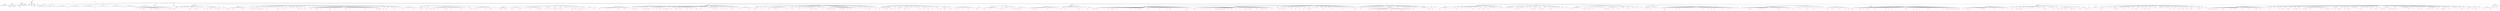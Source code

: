 digraph Tree {
	"t0" [label = "TEI"];
	"t1" [label = "teiHeader"];
	"t2" [label = "fileDesc"];
	"t3" [label = "titleStmt"];
	"t4" [label = "title"];
	"t5" [label = "author"];
	"t6" [label = "principal"];
	"t7" [label = "editor"];
	"t8" [label = "editionStmt"];
	"t9" [label = "edition"];
	"t10" [label = "respStmt"];
	"t11" [label = "name"];
	"t12" [label = "resp"];
	"t13" [label = "respStmt"];
	"t14" [label = "name"];
	"t15" [label = "resp"];
	"t16" [label = "publicationStmt"];
	"t17" [label = "publisher"];
	"t18" [label = "date"];
	"t19" [label = "availability"];
	"t20" [label = "licence"];
	"t21" [label = "idno"];
	"t22" [label = "idno"];
	"t23" [label = "idno"];
	"t24" [label = "idno"];
	"t25" [label = "idno"];
	"t26" [label = "sourceDesc"];
	"t27" [label = "profileDesc"];
	"t28" [label = "creation"];
	"t29" [label = "date"];
	"t30" [label = "langUsage"];
	"t31" [label = "language"];
	"t32" [label = "textClass"];
	"t33" [label = "keywords"];
	"t34" [label = "term"];
	"t35" [label = "text"];
	"t36" [label = "body"];
	"t37" [label = "head"];
	"t38" [label = "lb"];
	"t39" [label = "lb"];
	"t40" [label = "div"];
	"t41" [label = "head"];
	"t42" [label = "p"];
	"t43" [label = "p"];
	"t44" [label = "hi"];
	"t45" [label = "pb"];
	"t46" [label = "pb"];
	"t47" [label = "hi"];
	"t48" [label = "p"];
	"t49" [label = "pb"];
	"t50" [label = "p"];
	"t51" [label = "hi"];
	"t52" [label = "p"];
	"t53" [label = "p"];
	"t54" [label = "pb"];
	"t55" [label = "div"];
	"t56" [label = "head"];
	"t57" [label = "p"];
	"t58" [label = "hi"];
	"t59" [label = "pb"];
	"t60" [label = "p"];
	"t61" [label = "pb"];
	"t62" [label = "div"];
	"t63" [label = "head"];
	"t64" [label = "lb"];
	"t65" [label = "lb"];
	"t66" [label = "lg"];
	"t67" [label = "l"];
	"t68" [label = "l"];
	"t69" [label = "l"];
	"t70" [label = "l"];
	"t71" [label = "l"];
	"t72" [label = "l"];
	"t73" [label = "l"];
	"t74" [label = "l"];
	"t75" [label = "l"];
	"t76" [label = "l"];
	"t77" [label = "pb"];
	"t78" [label = "lg"];
	"t79" [label = "l"];
	"t80" [label = "l"];
	"t81" [label = "l"];
	"t82" [label = "l"];
	"t83" [label = "l"];
	"t84" [label = "l"];
	"t85" [label = "l"];
	"t86" [label = "l"];
	"t87" [label = "l"];
	"t88" [label = "lg"];
	"t89" [label = "l"];
	"t90" [label = "l"];
	"t91" [label = "l"];
	"t92" [label = "l"];
	"t93" [label = "l"];
	"t94" [label = "l"];
	"t95" [label = "l"];
	"t96" [label = "l"];
	"t97" [label = "l"];
	"t98" [label = "l"];
	"t99" [label = "l"];
	"t100" [label = "pb"];
	"t101" [label = "lg"];
	"t102" [label = "l"];
	"t103" [label = "l"];
	"t104" [label = "l"];
	"t105" [label = "l"];
	"t106" [label = "l"];
	"t107" [label = "l"];
	"t108" [label = "l"];
	"t109" [label = "l"];
	"t110" [label = "l"];
	"t111" [label = "l"];
	"t112" [label = "lg"];
	"t113" [label = "l"];
	"t114" [label = "l"];
	"t115" [label = "l"];
	"t116" [label = "l"];
	"t117" [label = "l"];
	"t118" [label = "l"];
	"t119" [label = "l"];
	"t120" [label = "l"];
	"t121" [label = "l"];
	"t122" [label = "l"];
	"t123" [label = "pb"];
	"t124" [label = "lg"];
	"t125" [label = "l"];
	"t126" [label = "l"];
	"t127" [label = "l"];
	"t128" [label = "l"];
	"t129" [label = "l"];
	"t130" [label = "l"];
	"t131" [label = "l"];
	"t132" [label = "l"];
	"t133" [label = "l"];
	"t134" [label = "l"];
	"t135" [label = "lg"];
	"t136" [label = "l"];
	"t137" [label = "l"];
	"t138" [label = "l"];
	"t139" [label = "l"];
	"t140" [label = "l"];
	"t141" [label = "l"];
	"t142" [label = "l"];
	"t143" [label = "l"];
	"t144" [label = "l"];
	"t145" [label = "l"];
	"t146" [label = "l"];
	"t147" [label = "hi"];
	"t148" [label = "pb"];
	"t149" [label = "div"];
	"t150" [label = "head"];
	"t151" [label = "p"];
	"t152" [label = "pb"];
	"t153" [label = "pb"];
	"t154" [label = "p"];
	"t155" [label = "pb"];
	"t156" [label = "div"];
	"t157" [label = "head"];
	"t158" [label = "div"];
	"t159" [label = "pb"];
	"t160" [label = "head"];
	"t161" [label = "div"];
	"t162" [label = "head"];
	"t163" [label = "sp"];
	"t164" [label = "l"];
	"t165" [label = "l"];
	"t166" [label = "l"];
	"t167" [label = "ref"];
	"t168" [label = "l"];
	"t169" [label = "l"];
	"t170" [label = "ref"];
	"t171" [label = "pb"];
	"t172" [label = "l"];
	"t173" [label = "l"];
	"t174" [label = "l"];
	"t175" [label = "l"];
	"t176" [label = "l"];
	"t177" [label = "ref"];
	"t178" [label = "l"];
	"t179" [label = "ref"];
	"t180" [label = "l"];
	"t181" [label = "l"];
	"t182" [label = "l"];
	"t183" [label = "ref"];
	"t184" [label = "ref"];
	"t185" [label = "l"];
	"t186" [label = "ref"];
	"t187" [label = "l"];
	"t188" [label = "ref"];
	"t189" [label = "l"];
	"t190" [label = "ref"];
	"t191" [label = "l"];
	"t192" [label = "l"];
	"t193" [label = "ref"];
	"t194" [label = "l"];
	"t195" [label = "l"];
	"t196" [label = "ref"];
	"t197" [label = "l"];
	"t198" [label = "l"];
	"t199" [label = "l"];
	"t200" [label = "ref"];
	"t201" [label = "ref"];
	"t202" [label = "l"];
	"t203" [label = "l"];
	"t204" [label = "ref"];
	"t205" [label = "pb"];
	"t206" [label = "sp"];
	"t207" [label = "l"];
	"t208" [label = "ref"];
	"t209" [label = "ref"];
	"t210" [label = "l"];
	"t211" [label = "l"];
	"t212" [label = "l"];
	"t213" [label = "sp"];
	"t214" [label = "l"];
	"t215" [label = "l"];
	"t216" [label = "sp"];
	"t217" [label = "l"];
	"t218" [label = "sp"];
	"t219" [label = "l"];
	"t220" [label = "l"];
	"t221" [label = "sp"];
	"t222" [label = "l"];
	"t223" [label = "l"];
	"t224" [label = "sp"];
	"t225" [label = "l"];
	"t226" [label = "ref"];
	"t227" [label = "l"];
	"t228" [label = "ref"];
	"t229" [label = "l"];
	"t230" [label = "l"];
	"t231" [label = "sp"];
	"t232" [label = "l"];
	"t233" [label = "l"];
	"t234" [label = "ref"];
	"t235" [label = "pb"];
	"t236" [label = "sp"];
	"t237" [label = "l"];
	"t238" [label = "ref"];
	"t239" [label = "sp"];
	"t240" [label = "l"];
	"t241" [label = "sp"];
	"t242" [label = "l"];
	"t243" [label = "l"];
	"t244" [label = "l"];
	"t245" [label = "l"];
	"t246" [label = "ref"];
	"t247" [label = "sp"];
	"t248" [label = "l"];
	"t249" [label = "l"];
	"t250" [label = "ref"];
	"t251" [label = "l"];
	"t252" [label = "l"];
	"t253" [label = "ref"];
	"t254" [label = "l"];
	"t255" [label = "ref"];
	"t256" [label = "l"];
	"t257" [label = "l"];
	"t258" [label = "l"];
	"t259" [label = "ref"];
	"t260" [label = "l"];
	"t261" [label = "ref"];
	"t262" [label = "l"];
	"t263" [label = "ref"];
	"t264" [label = "sp"];
	"t265" [label = "l"];
	"t266" [label = "pb"];
	"t267" [label = "sp"];
	"t268" [label = "l"];
	"t269" [label = "sp"];
	"t270" [label = "l"];
	"t271" [label = "l"];
	"t272" [label = "ref"];
	"t273" [label = "l"];
	"t274" [label = "p"];
	"t275" [label = "div"];
	"t276" [label = "head"];
	"t277" [label = "sp"];
	"t278" [label = "l"];
	"t279" [label = "ref"];
	"t280" [label = "ref"];
	"t281" [label = "l"];
	"t282" [label = "ref"];
	"t283" [label = "l"];
	"t284" [label = "l"];
	"t285" [label = "l"];
	"t286" [label = "ref"];
	"t287" [label = "pb"];
	"t288" [label = "l"];
	"t289" [label = "l"];
	"t290" [label = "l"];
	"t291" [label = "l"];
	"t292" [label = "l"];
	"t293" [label = "l"];
	"t294" [label = "ref"];
	"t295" [label = "l"];
	"t296" [label = "ref"];
	"t297" [label = "l"];
	"t298" [label = "l"];
	"t299" [label = "l"];
	"t300" [label = "sp"];
	"t301" [label = "l"];
	"t302" [label = "l"];
	"t303" [label = "ref"];
	"t304" [label = "l"];
	"t305" [label = "ref"];
	"t306" [label = "sp"];
	"t307" [label = "l"];
	"t308" [label = "ref"];
	"t309" [label = "ref"];
	"t310" [label = "sp"];
	"t311" [label = "l"];
	"t312" [label = "sp"];
	"t313" [label = "l"];
	"t314" [label = "ref"];
	"t315" [label = "l"];
	"t316" [label = "pb"];
	"t317" [label = "l"];
	"t318" [label = "l"];
	"t319" [label = "ref"];
	"t320" [label = "ref"];
	"t321" [label = "sp"];
	"t322" [label = "l"];
	"t323" [label = "ref"];
	"t324" [label = "l"];
	"t325" [label = "ref"];
	"t326" [label = "sp"];
	"t327" [label = "l"];
	"t328" [label = "l"];
	"t329" [label = "sp"];
	"t330" [label = "l"];
	"t331" [label = "ref"];
	"t332" [label = "sp"];
	"t333" [label = "l"];
	"t334" [label = "l"];
	"t335" [label = "sp"];
	"t336" [label = "l"];
	"t337" [label = "sp"];
	"t338" [label = "l"];
	"t339" [label = "l"];
	"t340" [label = "sp"];
	"t341" [label = "l"];
	"t342" [label = "l"];
	"t343" [label = "sp"];
	"t344" [label = "l"];
	"t345" [label = "ref"];
	"t346" [label = "pb"];
	"t347" [label = "l"];
	"t348" [label = "sp"];
	"t349" [label = "l"];
	"t350" [label = "l"];
	"t351" [label = "ref"];
	"t352" [label = "sp"];
	"t353" [label = "l"];
	"t354" [label = "l"];
	"t355" [label = "ref"];
	"t356" [label = "sp"];
	"t357" [label = "l"];
	"t358" [label = "l"];
	"t359" [label = "sp"];
	"t360" [label = "l"];
	"t361" [label = "l"];
	"t362" [label = "l"];
	"t363" [label = "l"];
	"t364" [label = "sp"];
	"t365" [label = "l"];
	"t366" [label = "sp"];
	"t367" [label = "l"];
	"t368" [label = "l"];
	"t369" [label = "l"];
	"t370" [label = "ref"];
	"t371" [label = "pb"];
	"t372" [label = "sp"];
	"t373" [label = "l"];
	"t374" [label = "sp"];
	"t375" [label = "l"];
	"t376" [label = "ref"];
	"t377" [label = "l"];
	"t378" [label = "sp"];
	"t379" [label = "l"];
	"t380" [label = "ref"];
	"t381" [label = "l"];
	"t382" [label = "ref"];
	"t383" [label = "sp"];
	"t384" [label = "l"];
	"t385" [label = "l"];
	"t386" [label = "l"];
	"t387" [label = "l"];
	"t388" [label = "ref"];
	"t389" [label = "l"];
	"t390" [label = "l"];
	"t391" [label = "l"];
	"t392" [label = "l"];
	"t393" [label = "ref"];
	"t394" [label = "ref"];
	"t395" [label = "l"];
	"t396" [label = "l"];
	"t397" [label = "l"];
	"t398" [label = "pb"];
	"t399" [label = "l"];
	"t400" [label = "l"];
	"t401" [label = "l"];
	"t402" [label = "l"];
	"t403" [label = "l"];
	"t404" [label = "l"];
	"t405" [label = "ref"];
	"t406" [label = "l"];
	"t407" [label = "ref"];
	"t408" [label = "l"];
	"t409" [label = "l"];
	"t410" [label = "l"];
	"t411" [label = "ref"];
	"t412" [label = "l"];
	"t413" [label = "l"];
	"t414" [label = "l"];
	"t415" [label = "l"];
	"t416" [label = "l"];
	"t417" [label = "l"];
	"t418" [label = "l"];
	"t419" [label = "l"];
	"t420" [label = "ref"];
	"t421" [label = "ref"];
	"t422" [label = "l"];
	"t423" [label = "l"];
	"t424" [label = "l"];
	"t425" [label = "pb"];
	"t426" [label = "l"];
	"t427" [label = "l"];
	"t428" [label = "l"];
	"t429" [label = "l"];
	"t430" [label = "l"];
	"t431" [label = "l"];
	"t432" [label = "l"];
	"t433" [label = "l"];
	"t434" [label = "l"];
	"t435" [label = "l"];
	"t436" [label = "l"];
	"t437" [label = "ref"];
	"t438" [label = "l"];
	"t439" [label = "l"];
	"t440" [label = "l"];
	"t441" [label = "l"];
	"t442" [label = "l"];
	"t443" [label = "l"];
	"t444" [label = "l"];
	"t445" [label = "l"];
	"t446" [label = "l"];
	"t447" [label = "ref"];
	"t448" [label = "pb"];
	"t449" [label = "l"];
	"t450" [label = "ref"];
	"t451" [label = "l"];
	"t452" [label = "ref"];
	"t453" [label = "l"];
	"t454" [label = "sp"];
	"t455" [label = "l"];
	"t456" [label = "ref"];
	"t457" [label = "l"];
	"t458" [label = "l"];
	"t459" [label = "ref"];
	"t460" [label = "sp"];
	"t461" [label = "l"];
	"t462" [label = "l"];
	"t463" [label = "l"];
	"t464" [label = "sp"];
	"t465" [label = "l"];
	"t466" [label = "l"];
	"t467" [label = "sp"];
	"t468" [label = "l"];
	"t469" [label = "ref"];
	"t470" [label = "l"];
	"t471" [label = "sp"];
	"t472" [label = "l"];
	"t473" [label = "pb"];
	"t474" [label = "sp"];
	"t475" [label = "l"];
	"t476" [label = "sp"];
	"t477" [label = "l"];
	"t478" [label = "l"];
	"t479" [label = "sp"];
	"t480" [label = "l"];
	"t481" [label = "ref"];
	"t482" [label = "l"];
	"t483" [label = "l"];
	"t484" [label = "l"];
	"t485" [label = "l"];
	"t486" [label = "l"];
	"t487" [label = "l"];
	"t488" [label = "l"];
	"t489" [label = "l"];
	"t490" [label = "ref"];
	"t491" [label = "l"];
	"t492" [label = "l"];
	"t493" [label = "p"];
	"t494" [label = "div"];
	"t495" [label = "pb"];
	"t496" [label = "head"];
	"t497" [label = "sp"];
	"t498" [label = "l"];
	"t499" [label = "l"];
	"t500" [label = "ref"];
	"t501" [label = "l"];
	"t502" [label = "ref"];
	"t503" [label = "sp"];
	"t504" [label = "l"];
	"t505" [label = "sp"];
	"t506" [label = "l"];
	"t507" [label = "l"];
	"t508" [label = "ref"];
	"t509" [label = "l"];
	"t510" [label = "ref"];
	"t511" [label = "sp"];
	"t512" [label = "l"];
	"t513" [label = "sp"];
	"t514" [label = "l"];
	"t515" [label = "ref"];
	"t516" [label = "ref"];
	"t517" [label = "l"];
	"t518" [label = "l"];
	"t519" [label = "pb"];
	"t520" [label = "l"];
	"t521" [label = "ref"];
	"t522" [label = "l"];
	"t523" [label = "l"];
	"t524" [label = "ref"];
	"t525" [label = "l"];
	"t526" [label = "l"];
	"t527" [label = "l"];
	"t528" [label = "l"];
	"t529" [label = "l"];
	"t530" [label = "ref"];
	"t531" [label = "l"];
	"t532" [label = "ref"];
	"t533" [label = "l"];
	"t534" [label = "ref"];
	"t535" [label = "l"];
	"t536" [label = "l"];
	"t537" [label = "l"];
	"t538" [label = "ref"];
	"t539" [label = "l"];
	"t540" [label = "l"];
	"t541" [label = "l"];
	"t542" [label = "l"];
	"t543" [label = "l"];
	"t544" [label = "l"];
	"t545" [label = "l"];
	"t546" [label = "pb"];
	"t547" [label = "l"];
	"t548" [label = "l"];
	"t549" [label = "l"];
	"t550" [label = "l"];
	"t551" [label = "sp"];
	"t552" [label = "l"];
	"t553" [label = "l"];
	"t554" [label = "l"];
	"t555" [label = "ref"];
	"t556" [label = "l"];
	"t557" [label = "ref"];
	"t558" [label = "sp"];
	"t559" [label = "l"];
	"t560" [label = "l"];
	"t561" [label = "ref"];
	"t562" [label = "l"];
	"t563" [label = "l"];
	"t564" [label = "ref"];
	"t565" [label = "l"];
	"t566" [label = "l"];
	"t567" [label = "l"];
	"t568" [label = "l"];
	"t569" [label = "l"];
	"t570" [label = "l"];
	"t571" [label = "ref"];
	"t572" [label = "l"];
	"t573" [label = "l"];
	"t574" [label = "l"];
	"t575" [label = "pb"];
	"t576" [label = "l"];
	"t577" [label = "ref"];
	"t578" [label = "sp"];
	"t579" [label = "l"];
	"t580" [label = "sp"];
	"t581" [label = "l"];
	"t582" [label = "p"];
	"t583" [label = "div"];
	"t584" [label = "head"];
	"t585" [label = "sp"];
	"t586" [label = "l"];
	"t587" [label = "l"];
	"t588" [label = "l"];
	"t589" [label = "l"];
	"t590" [label = "ref"];
	"t591" [label = "ref"];
	"t592" [label = "l"];
	"t593" [label = "ref"];
	"t594" [label = "l"];
	"t595" [label = "l"];
	"t596" [label = "ref"];
	"t597" [label = "pb"];
	"t598" [label = "l"];
	"t599" [label = "l"];
	"t600" [label = "sp"];
	"t601" [label = "l"];
	"t602" [label = "l"];
	"t603" [label = "l"];
	"t604" [label = "ref"];
	"t605" [label = "ref"];
	"t606" [label = "l"];
	"t607" [label = "l"];
	"t608" [label = "l"];
	"t609" [label = "l"];
	"t610" [label = "l"];
	"t611" [label = "ref"];
	"t612" [label = "l"];
	"t613" [label = "ref"];
	"t614" [label = "l"];
	"t615" [label = "sp"];
	"t616" [label = "l"];
	"t617" [label = "sp"];
	"t618" [label = "l"];
	"t619" [label = "l"];
	"t620" [label = "l"];
	"t621" [label = "l"];
	"t622" [label = "l"];
	"t623" [label = "pb"];
	"t624" [label = "l"];
	"t625" [label = "l"];
	"t626" [label = "l"];
	"t627" [label = "l"];
	"t628" [label = "l"];
	"t629" [label = "ref"];
	"t630" [label = "l"];
	"t631" [label = "ref"];
	"t632" [label = "l"];
	"t633" [label = "ref"];
	"t634" [label = "l"];
	"t635" [label = "ref"];
	"t636" [label = "l"];
	"t637" [label = "sp"];
	"t638" [label = "l"];
	"t639" [label = "l"];
	"t640" [label = "ref"];
	"t641" [label = "l"];
	"t642" [label = "l"];
	"t643" [label = "ref"];
	"t644" [label = "l"];
	"t645" [label = "l"];
	"t646" [label = "ref"];
	"t647" [label = "sp"];
	"t648" [label = "l"];
	"t649" [label = "l"];
	"t650" [label = "ref"];
	"t651" [label = "l"];
	"t652" [label = "ref"];
	"t653" [label = "pb"];
	"t654" [label = "l"];
	"t655" [label = "ref"];
	"t656" [label = "sp"];
	"t657" [label = "l"];
	"t658" [label = "l"];
	"t659" [label = "ref"];
	"t660" [label = "l"];
	"t661" [label = "ref"];
	"t662" [label = "l"];
	"t663" [label = "ref"];
	"t664" [label = "sp"];
	"t665" [label = "l"];
	"t666" [label = "l"];
	"t667" [label = "l"];
	"t668" [label = "l"];
	"t669" [label = "sp"];
	"t670" [label = "l"];
	"t671" [label = "sp"];
	"t672" [label = "l"];
	"t673" [label = "sp"];
	"t674" [label = "l"];
	"t675" [label = "hi"];
	"t676" [label = "hi"];
	"t677" [label = "l"];
	"t678" [label = "pb"];
	"t679" [label = "sp"];
	"t680" [label = "l"];
	"t681" [label = "ref"];
	"t682" [label = "l"];
	"t683" [label = "ref"];
	"t684" [label = "sp"];
	"t685" [label = "l"];
	"t686" [label = "sp"];
	"t687" [label = "l"];
	"t688" [label = "sp"];
	"t689" [label = "l"];
	"t690" [label = "hi"];
	"t691" [label = "hi"];
	"t692" [label = "ref"];
	"t693" [label = "l"];
	"t694" [label = "ref"];
	"t695" [label = "l"];
	"t696" [label = "ref"];
	"t697" [label = "l"];
	"t698" [label = "l"];
	"t699" [label = "ref"];
	"t700" [label = "sp"];
	"t701" [label = "l"];
	"t702" [label = "l"];
	"t703" [label = "l"];
	"t704" [label = "l"];
	"t705" [label = "l"];
	"t706" [label = "l"];
	"t707" [label = "pb"];
	"t708" [label = "sp"];
	"t709" [label = "l"];
	"t710" [label = "l"];
	"t711" [label = "div"];
	"t712" [label = "pb"];
	"t713" [label = "head"];
	"t714" [label = "div"];
	"t715" [label = "head"];
	"t716" [label = "sp"];
	"t717" [label = "l"];
	"t718" [label = "l"];
	"t719" [label = "ref"];
	"t720" [label = "l"];
	"t721" [label = "l"];
	"t722" [label = "l"];
	"t723" [label = "l"];
	"t724" [label = "l"];
	"t725" [label = "l"];
	"t726" [label = "pb"];
	"t727" [label = "l"];
	"t728" [label = "l"];
	"t729" [label = "l"];
	"t730" [label = "l"];
	"t731" [label = "l"];
	"t732" [label = "l"];
	"t733" [label = "l"];
	"t734" [label = "ref"];
	"t735" [label = "l"];
	"t736" [label = "ref"];
	"t737" [label = "l"];
	"t738" [label = "l"];
	"t739" [label = "l"];
	"t740" [label = "l"];
	"t741" [label = "ref"];
	"t742" [label = "ref"];
	"t743" [label = "l"];
	"t744" [label = "l"];
	"t745" [label = "l"];
	"t746" [label = "l"];
	"t747" [label = "l"];
	"t748" [label = "pb"];
	"t749" [label = "sp"];
	"t750" [label = "l"];
	"t751" [label = "ref"];
	"t752" [label = "l"];
	"t753" [label = "ref"];
	"t754" [label = "sp"];
	"t755" [label = "l"];
	"t756" [label = "ref"];
	"t757" [label = "sp"];
	"t758" [label = "l"];
	"t759" [label = "ref"];
	"t760" [label = "sp"];
	"t761" [label = "l"];
	"t762" [label = "sp"];
	"t763" [label = "l"];
	"t764" [label = "l"];
	"t765" [label = "sp"];
	"t766" [label = "l"];
	"t767" [label = "sp"];
	"t768" [label = "l"];
	"t769" [label = "ref"];
	"t770" [label = "sp"];
	"t771" [label = "l"];
	"t772" [label = "ref"];
	"t773" [label = "pb"];
	"t774" [label = "l"];
	"t775" [label = "l"];
	"t776" [label = "ref"];
	"t777" [label = "sp"];
	"t778" [label = "l"];
	"t779" [label = "ref"];
	"t780" [label = "l"];
	"t781" [label = "l"];
	"t782" [label = "l"];
	"t783" [label = "ref"];
	"t784" [label = "l"];
	"t785" [label = "l"];
	"t786" [label = "ref"];
	"t787" [label = "l"];
	"t788" [label = "l"];
	"t789" [label = "ref"];
	"t790" [label = "l"];
	"t791" [label = "ref"];
	"t792" [label = "l"];
	"t793" [label = "l"];
	"t794" [label = "pb"];
	"t795" [label = "l"];
	"t796" [label = "ref"];
	"t797" [label = "l"];
	"t798" [label = "ref"];
	"t799" [label = "ref"];
	"t800" [label = "l"];
	"t801" [label = "sp"];
	"t802" [label = "l"];
	"t803" [label = "ref"];
	"t804" [label = "sp"];
	"t805" [label = "l"];
	"t806" [label = "sp"];
	"t807" [label = "l"];
	"t808" [label = "ref"];
	"t809" [label = "sp"];
	"t810" [label = "l"];
	"t811" [label = "sp"];
	"t812" [label = "l"];
	"t813" [label = "l"];
	"t814" [label = "ref"];
	"t815" [label = "l"];
	"t816" [label = "pb"];
	"t817" [label = "l"];
	"t818" [label = "l"];
	"t819" [label = "ref"];
	"t820" [label = "l"];
	"t821" [label = "ref"];
	"t822" [label = "l"];
	"t823" [label = "l"];
	"t824" [label = "l"];
	"t825" [label = "l"];
	"t826" [label = "ref"];
	"t827" [label = "l"];
	"t828" [label = "l"];
	"t829" [label = "l"];
	"t830" [label = "ref"];
	"t831" [label = "l"];
	"t832" [label = "l"];
	"t833" [label = "l"];
	"t834" [label = "l"];
	"t835" [label = "ref"];
	"t836" [label = "l"];
	"t837" [label = "sp"];
	"t838" [label = "l"];
	"t839" [label = "l"];
	"t840" [label = "pb"];
	"t841" [label = "sp"];
	"t842" [label = "l"];
	"t843" [label = "sp"];
	"t844" [label = "l"];
	"t845" [label = "l"];
	"t846" [label = "sp"];
	"t847" [label = "l"];
	"t848" [label = "l"];
	"t849" [label = "sp"];
	"t850" [label = "l"];
	"t851" [label = "l"];
	"t852" [label = "l"];
	"t853" [label = "l"];
	"t854" [label = "ref"];
	"t855" [label = "sp"];
	"t856" [label = "l"];
	"t857" [label = "sp"];
	"t858" [label = "l"];
	"t859" [label = "ref"];
	"t860" [label = "sp"];
	"t861" [label = "l"];
	"t862" [label = "sp"];
	"t863" [label = "l"];
	"t864" [label = "pb"];
	"t865" [label = "sp"];
	"t866" [label = "l"];
	"t867" [label = "sp"];
	"t868" [label = "l"];
	"t869" [label = "ref"];
	"t870" [label = "sp"];
	"t871" [label = "l"];
	"t872" [label = "l"];
	"t873" [label = "ref"];
	"t874" [label = "sp"];
	"t875" [label = "l"];
	"t876" [label = "sp"];
	"t877" [label = "l"];
	"t878" [label = "ref"];
	"t879" [label = "sp"];
	"t880" [label = "l"];
	"t881" [label = "l"];
	"t882" [label = "sp"];
	"t883" [label = "l"];
	"t884" [label = "ref"];
	"t885" [label = "l"];
	"t886" [label = "ref"];
	"t887" [label = "sp"];
	"t888" [label = "l"];
	"t889" [label = "sp"];
	"t890" [label = "l"];
	"t891" [label = "pb"];
	"t892" [label = "sp"];
	"t893" [label = "l"];
	"t894" [label = "sp"];
	"t895" [label = "l"];
	"t896" [label = "sp"];
	"t897" [label = "l"];
	"t898" [label = "ref"];
	"t899" [label = "l"];
	"t900" [label = "l"];
	"t901" [label = "l"];
	"t902" [label = "l"];
	"t903" [label = "l"];
	"t904" [label = "l"];
	"t905" [label = "l"];
	"t906" [label = "ref"];
	"t907" [label = "l"];
	"t908" [label = "l"];
	"t909" [label = "p"];
	"t910" [label = "div"];
	"t911" [label = "pb"];
	"t912" [label = "head"];
	"t913" [label = "sp"];
	"t914" [label = "l"];
	"t915" [label = "ref"];
	"t916" [label = "l"];
	"t917" [label = "ref"];
	"t918" [label = "l"];
	"t919" [label = "sp"];
	"t920" [label = "l"];
	"t921" [label = "l"];
	"t922" [label = "l"];
	"t923" [label = "ref"];
	"t924" [label = "sp"];
	"t925" [label = "l"];
	"t926" [label = "l"];
	"t927" [label = "sp"];
	"t928" [label = "l"];
	"t929" [label = "l"];
	"t930" [label = "l"];
	"t931" [label = "pb"];
	"t932" [label = "l"];
	"t933" [label = "l"];
	"t934" [label = "l"];
	"t935" [label = "l"];
	"t936" [label = "l"];
	"t937" [label = "ref"];
	"t938" [label = "ref"];
	"t939" [label = "l"];
	"t940" [label = "l"];
	"t941" [label = "l"];
	"t942" [label = "l"];
	"t943" [label = "l"];
	"t944" [label = "l"];
	"t945" [label = "l"];
	"t946" [label = "l"];
	"t947" [label = "ref"];
	"t948" [label = "l"];
	"t949" [label = "sp"];
	"t950" [label = "l"];
	"t951" [label = "l"];
	"t952" [label = "l"];
	"t953" [label = "pb"];
	"t954" [label = "l"];
	"t955" [label = "sp"];
	"t956" [label = "l"];
	"t957" [label = "l"];
	"t958" [label = "sp"];
	"t959" [label = "l"];
	"t960" [label = "l"];
	"t961" [label = "ref"];
	"t962" [label = "sp"];
	"t963" [label = "l"];
	"t964" [label = "l"];
	"t965" [label = "sp"];
	"t966" [label = "l"];
	"t967" [label = "sp"];
	"t968" [label = "l"];
	"t969" [label = "pb"];
	"t970" [label = "sp"];
	"t971" [label = "l"];
	"t972" [label = "sp"];
	"t973" [label = "l"];
	"t974" [label = "sp"];
	"t975" [label = "l"];
	"t976" [label = "l"];
	"t977" [label = "ref"];
	"t978" [label = "sp"];
	"t979" [label = "l"];
	"t980" [label = "ref"];
	"t981" [label = "l"];
	"t982" [label = "ref"];
	"t983" [label = "l"];
	"t984" [label = "l"];
	"t985" [label = "ref"];
	"t986" [label = "ref"];
	"t987" [label = "sp"];
	"t988" [label = "l"];
	"t989" [label = "l"];
	"t990" [label = "sp"];
	"t991" [label = "l"];
	"t992" [label = "pb"];
	"t993" [label = "sp"];
	"t994" [label = "l"];
	"t995" [label = "sp"];
	"t996" [label = "l"];
	"t997" [label = "ref"];
	"t998" [label = "sp"];
	"t999" [label = "l"];
	"t1000" [label = "sp"];
	"t1001" [label = "l"];
	"t1002" [label = "l"];
	"t1003" [label = "ref"];
	"t1004" [label = "l"];
	"t1005" [label = "ref"];
	"t1006" [label = "l"];
	"t1007" [label = "l"];
	"t1008" [label = "ref"];
	"t1009" [label = "ref"];
	"t1010" [label = "l"];
	"t1011" [label = "ref"];
	"t1012" [label = "ref"];
	"t1013" [label = "l"];
	"t1014" [label = "l"];
	"t1015" [label = "ref"];
	"t1016" [label = "l"];
	"t1017" [label = "l"];
	"t1018" [label = "l"];
	"t1019" [label = "l"];
	"t1020" [label = "ref"];
	"t1021" [label = "l"];
	"t1022" [label = "ref"];
	"t1023" [label = "pb"];
	"t1024" [label = "l"];
	"t1025" [label = "ref"];
	"t1026" [label = "l"];
	"t1027" [label = "l"];
	"t1028" [label = "l"];
	"t1029" [label = "ref"];
	"t1030" [label = "l"];
	"t1031" [label = "sp"];
	"t1032" [label = "l"];
	"t1033" [label = "ref"];
	"t1034" [label = "sp"];
	"t1035" [label = "l"];
	"t1036" [label = "sp"];
	"t1037" [label = "l"];
	"t1038" [label = "sp"];
	"t1039" [label = "l"];
	"t1040" [label = "sp"];
	"t1041" [label = "l"];
	"t1042" [label = "sp"];
	"t1043" [label = "l"];
	"t1044" [label = "sp"];
	"t1045" [label = "l"];
	"t1046" [label = "pb"];
	"t1047" [label = "sp"];
	"t1048" [label = "l"];
	"t1049" [label = "l"];
	"t1050" [label = "sp"];
	"t1051" [label = "l"];
	"t1052" [label = "sp"];
	"t1053" [label = "l"];
	"t1054" [label = "l"];
	"t1055" [label = "ref"];
	"t1056" [label = "sp"];
	"t1057" [label = "l"];
	"t1058" [label = "sp"];
	"t1059" [label = "l"];
	"t1060" [label = "ref"];
	"t1061" [label = "sp"];
	"t1062" [label = "l"];
	"t1063" [label = "ref"];
	"t1064" [label = "sp"];
	"t1065" [label = "l"];
	"t1066" [label = "l"];
	"t1067" [label = "pb"];
	"t1068" [label = "sp"];
	"t1069" [label = "l"];
	"t1070" [label = "sp"];
	"t1071" [label = "l"];
	"t1072" [label = "ref"];
	"t1073" [label = "p"];
	"t1074" [label = "div"];
	"t1075" [label = "pb"];
	"t1076" [label = "head"];
	"t1077" [label = "sp"];
	"t1078" [label = "l"];
	"t1079" [label = "l"];
	"t1080" [label = "ref"];
	"t1081" [label = "sp"];
	"t1082" [label = "l"];
	"t1083" [label = "sp"];
	"t1084" [label = "l"];
	"t1085" [label = "sp"];
	"t1086" [label = "l"];
	"t1087" [label = "ref"];
	"t1088" [label = "sp"];
	"t1089" [label = "l"];
	"t1090" [label = "l"];
	"t1091" [label = "ref"];
	"t1092" [label = "pb"];
	"t1093" [label = "l"];
	"t1094" [label = "l"];
	"t1095" [label = "l"];
	"t1096" [label = "ref"];
	"t1097" [label = "l"];
	"t1098" [label = "ref"];
	"t1099" [label = "sp"];
	"t1100" [label = "l"];
	"t1101" [label = "l"];
	"t1102" [label = "ref"];
	"t1103" [label = "sp"];
	"t1104" [label = "l"];
	"t1105" [label = "l"];
	"t1106" [label = "l"];
	"t1107" [label = "ref"];
	"t1108" [label = "l"];
	"t1109" [label = "l"];
	"t1110" [label = "l"];
	"t1111" [label = "pb"];
	"t1112" [label = "sp"];
	"t1113" [label = "l"];
	"t1114" [label = "ref"];
	"t1115" [label = "l"];
	"t1116" [label = "ref"];
	"t1117" [label = "sp"];
	"t1118" [label = "l"];
	"t1119" [label = "l"];
	"t1120" [label = "ref"];
	"t1121" [label = "sp"];
	"t1122" [label = "l"];
	"t1123" [label = "sp"];
	"t1124" [label = "l"];
	"t1125" [label = "l"];
	"t1126" [label = "sp"];
	"t1127" [label = "l"];
	"t1128" [label = "l"];
	"t1129" [label = "sp"];
	"t1130" [label = "l"];
	"t1131" [label = "sp"];
	"t1132" [label = "l"];
	"t1133" [label = "l"];
	"t1134" [label = "pb"];
	"t1135" [label = "l"];
	"t1136" [label = "sp"];
	"t1137" [label = "l"];
	"t1138" [label = "l"];
	"t1139" [label = "ref"];
	"t1140" [label = "l"];
	"t1141" [label = "l"];
	"t1142" [label = "sp"];
	"t1143" [label = "l"];
	"t1144" [label = "ref"];
	"t1145" [label = "sp"];
	"t1146" [label = "l"];
	"t1147" [label = "l"];
	"t1148" [label = "sp"];
	"t1149" [label = "l"];
	"t1150" [label = "ref"];
	"t1151" [label = "l"];
	"t1152" [label = "sp"];
	"t1153" [label = "l"];
	"t1154" [label = "l"];
	"t1155" [label = "l"];
	"t1156" [label = "pb"];
	"t1157" [label = "l"];
	"t1158" [label = "sp"];
	"t1159" [label = "l"];
	"t1160" [label = "ref"];
	"t1161" [label = "l"];
	"t1162" [label = "l"];
	"t1163" [label = "l"];
	"t1164" [label = "ref"];
	"t1165" [label = "ref"];
	"t1166" [label = "l"];
	"t1167" [label = "l"];
	"t1168" [label = "l"];
	"t1169" [label = "l"];
	"t1170" [label = "ref"];
	"t1171" [label = "ref"];
	"t1172" [label = "sp"];
	"t1173" [label = "l"];
	"t1174" [label = "sp"];
	"t1175" [label = "l"];
	"t1176" [label = "l"];
	"t1177" [label = "l"];
	"t1178" [label = "ref"];
	"t1179" [label = "l"];
	"t1180" [label = "l"];
	"t1181" [label = "pb"];
	"t1182" [label = "l"];
	"t1183" [label = "l"];
	"t1184" [label = "l"];
	"t1185" [label = "ref"];
	"t1186" [label = "l"];
	"t1187" [label = "l"];
	"t1188" [label = "l"];
	"t1189" [label = "l"];
	"t1190" [label = "ref"];
	"t1191" [label = "l"];
	"t1192" [label = "l"];
	"t1193" [label = "l"];
	"t1194" [label = "l"];
	"t1195" [label = "l"];
	"t1196" [label = "sp"];
	"t1197" [label = "l"];
	"t1198" [label = "ref"];
	"t1199" [label = "l"];
	"t1200" [label = "pb"];
	"t1201" [label = "l"];
	"t1202" [label = "l"];
	"t1203" [label = "p"];
	"t1204" [label = "div"];
	"t1205" [label = "pb"];
	"t1206" [label = "head"];
	"t1207" [label = "sp"];
	"t1208" [label = "l"];
	"t1209" [label = "ref"];
	"t1210" [label = "l"];
	"t1211" [label = "ref"];
	"t1212" [label = "l"];
	"t1213" [label = "l"];
	"t1214" [label = "l"];
	"t1215" [label = "l"];
	"t1216" [label = "ref"];
	"t1217" [label = "l"];
	"t1218" [label = "l"];
	"t1219" [label = "l"];
	"t1220" [label = "l"];
	"t1221" [label = "l"];
	"t1222" [label = "l"];
	"t1223" [label = "sp"];
	"t1224" [label = "l"];
	"t1225" [label = "ref"];
	"t1226" [label = "l"];
	"t1227" [label = "hi"];
	"t1228" [label = "pb"];
	"t1229" [label = "l"];
	"t1230" [label = "sp"];
	"t1231" [label = "l"];
	"t1232" [label = "l"];
	"t1233" [label = "l"];
	"t1234" [label = "l"];
	"t1235" [label = "sp"];
	"t1236" [label = "l"];
	"t1237" [label = "sp"];
	"t1238" [label = "l"];
	"t1239" [label = "sp"];
	"t1240" [label = "l"];
	"t1241" [label = "hi"];
	"t1242" [label = "sp"];
	"t1243" [label = "l"];
	"t1244" [label = "ref"];
	"t1245" [label = "l"];
	"t1246" [label = "ref"];
	"t1247" [label = "sp"];
	"t1248" [label = "l"];
	"t1249" [label = "ref"];
	"t1250" [label = "l"];
	"t1251" [label = "ref"];
	"t1252" [label = "l"];
	"t1253" [label = "pb"];
	"t1254" [label = "l"];
	"t1255" [label = "ref"];
	"t1256" [label = "l"];
	"t1257" [label = "l"];
	"t1258" [label = "l"];
	"t1259" [label = "l"];
	"t1260" [label = "div"];
	"t1261" [label = "pb"];
	"t1262" [label = "head"];
	"t1263" [label = "div"];
	"t1264" [label = "head"];
	"t1265" [label = "sp"];
	"t1266" [label = "l"];
	"t1267" [label = "l"];
	"t1268" [label = "l"];
	"t1269" [label = "l"];
	"t1270" [label = "ref"];
	"t1271" [label = "l"];
	"t1272" [label = "l"];
	"t1273" [label = "ref"];
	"t1274" [label = "ref"];
	"t1275" [label = "pb"];
	"t1276" [label = "l"];
	"t1277" [label = "l"];
	"t1278" [label = "l"];
	"t1279" [label = "l"];
	"t1280" [label = "l"];
	"t1281" [label = "l"];
	"t1282" [label = "l"];
	"t1283" [label = "l"];
	"t1284" [label = "l"];
	"t1285" [label = "ref"];
	"t1286" [label = "l"];
	"t1287" [label = "l"];
	"t1288" [label = "l"];
	"t1289" [label = "l"];
	"t1290" [label = "l"];
	"t1291" [label = "l"];
	"t1292" [label = "l"];
	"t1293" [label = "l"];
	"t1294" [label = "l"];
	"t1295" [label = "pb"];
	"t1296" [label = "sp"];
	"t1297" [label = "l"];
	"t1298" [label = "ref"];
	"t1299" [label = "l"];
	"t1300" [label = "l"];
	"t1301" [label = "l"];
	"t1302" [label = "ref"];
	"t1303" [label = "sp"];
	"t1304" [label = "l"];
	"t1305" [label = "sp"];
	"t1306" [label = "l"];
	"t1307" [label = "sp"];
	"t1308" [label = "l"];
	"t1309" [label = "sp"];
	"t1310" [label = "l"];
	"t1311" [label = "l"];
	"t1312" [label = "sp"];
	"t1313" [label = "l"];
	"t1314" [label = "sp"];
	"t1315" [label = "l"];
	"t1316" [label = "sp"];
	"t1317" [label = "l"];
	"t1318" [label = "pb"];
	"t1319" [label = "sp"];
	"t1320" [label = "l"];
	"t1321" [label = "ref"];
	"t1322" [label = "sp"];
	"t1323" [label = "l"];
	"t1324" [label = "ref"];
	"t1325" [label = "sp"];
	"t1326" [label = "l"];
	"t1327" [label = "l"];
	"t1328" [label = "l"];
	"t1329" [label = "sp"];
	"t1330" [label = "l"];
	"t1331" [label = "l"];
	"t1332" [label = "sp"];
	"t1333" [label = "l"];
	"t1334" [label = "ref"];
	"t1335" [label = "l"];
	"t1336" [label = "l"];
	"t1337" [label = "l"];
	"t1338" [label = "p"];
	"t1339" [label = "div"];
	"t1340" [label = "pb"];
	"t1341" [label = "head"];
	"t1342" [label = "sp"];
	"t1343" [label = "l"];
	"t1344" [label = "ref"];
	"t1345" [label = "ref"];
	"t1346" [label = "l"];
	"t1347" [label = "ref"];
	"t1348" [label = "l"];
	"t1349" [label = "ref"];
	"t1350" [label = "l"];
	"t1351" [label = "l"];
	"t1352" [label = "l"];
	"t1353" [label = "l"];
	"t1354" [label = "l"];
	"t1355" [label = "l"];
	"t1356" [label = "l"];
	"t1357" [label = "l"];
	"t1358" [label = "ref"];
	"t1359" [label = "l"];
	"t1360" [label = "l"];
	"t1361" [label = "l"];
	"t1362" [label = "ref"];
	"t1363" [label = "pb"];
	"t1364" [label = "l"];
	"t1365" [label = "ref"];
	"t1366" [label = "l"];
	"t1367" [label = "l"];
	"t1368" [label = "ref"];
	"t1369" [label = "l"];
	"t1370" [label = "l"];
	"t1371" [label = "l"];
	"t1372" [label = "l"];
	"t1373" [label = "l"];
	"t1374" [label = "l"];
	"t1375" [label = "l"];
	"t1376" [label = "l"];
	"t1377" [label = "l"];
	"t1378" [label = "l"];
	"t1379" [label = "ref"];
	"t1380" [label = "l"];
	"t1381" [label = "l"];
	"t1382" [label = "l"];
	"t1383" [label = "l"];
	"t1384" [label = "l"];
	"t1385" [label = "l"];
	"t1386" [label = "pb"];
	"t1387" [label = "l"];
	"t1388" [label = "ref"];
	"t1389" [label = "l"];
	"t1390" [label = "l"];
	"t1391" [label = "l"];
	"t1392" [label = "l"];
	"t1393" [label = "l"];
	"t1394" [label = "ref"];
	"t1395" [label = "l"];
	"t1396" [label = "ref"];
	"t1397" [label = "l"];
	"t1398" [label = "l"];
	"t1399" [label = "l"];
	"t1400" [label = "l"];
	"t1401" [label = "l"];
	"t1402" [label = "l"];
	"t1403" [label = "l"];
	"t1404" [label = "l"];
	"t1405" [label = "ref"];
	"t1406" [label = "l"];
	"t1407" [label = "l"];
	"t1408" [label = "l"];
	"t1409" [label = "l"];
	"t1410" [label = "l"];
	"t1411" [label = "pb"];
	"t1412" [label = "l"];
	"t1413" [label = "l"];
	"t1414" [label = "ref"];
	"t1415" [label = "l"];
	"t1416" [label = "ref"];
	"t1417" [label = "l"];
	"t1418" [label = "l"];
	"t1419" [label = "l"];
	"t1420" [label = "l"];
	"t1421" [label = "l"];
	"t1422" [label = "l"];
	"t1423" [label = "l"];
	"t1424" [label = "l"];
	"t1425" [label = "l"];
	"t1426" [label = "l"];
	"t1427" [label = "l"];
	"t1428" [label = "hi"];
	"t1429" [label = "hi"];
	"t1430" [label = "l"];
	"t1431" [label = "ref"];
	"t1432" [label = "l"];
	"t1433" [label = "l"];
	"t1434" [label = "l"];
	"t1435" [label = "l"];
	"t1436" [label = "pb"];
	"t1437" [label = "sp"];
	"t1438" [label = "l"];
	"t1439" [label = "ref"];
	"t1440" [label = "ref"];
	"t1441" [label = "l"];
	"t1442" [label = "l"];
	"t1443" [label = "l"];
	"t1444" [label = "l"];
	"t1445" [label = "l"];
	"t1446" [label = "ref"];
	"t1447" [label = "l"];
	"t1448" [label = "l"];
	"t1449" [label = "ref"];
	"t1450" [label = "l"];
	"t1451" [label = "l"];
	"t1452" [label = "ref"];
	"t1453" [label = "l"];
	"t1454" [label = "l"];
	"t1455" [label = "ref"];
	"t1456" [label = "l"];
	"t1457" [label = "l"];
	"t1458" [label = "l"];
	"t1459" [label = "l"];
	"t1460" [label = "l"];
	"t1461" [label = "l"];
	"t1462" [label = "ref"];
	"t1463" [label = "ref"];
	"t1464" [label = "ref"];
	"t1465" [label = "l"];
	"t1466" [label = "ref"];
	"t1467" [label = "pb"];
	"t1468" [label = "l"];
	"t1469" [label = "l"];
	"t1470" [label = "ref"];
	"t1471" [label = "l"];
	"t1472" [label = "ref"];
	"t1473" [label = "l"];
	"t1474" [label = "ref"];
	"t1475" [label = "l"];
	"t1476" [label = "l"];
	"t1477" [label = "ref"];
	"t1478" [label = "l"];
	"t1479" [label = "l"];
	"t1480" [label = "l"];
	"t1481" [label = "ref"];
	"t1482" [label = "l"];
	"t1483" [label = "l"];
	"t1484" [label = "l"];
	"t1485" [label = "ref"];
	"t1486" [label = "l"];
	"t1487" [label = "l"];
	"t1488" [label = "l"];
	"t1489" [label = "ref"];
	"t1490" [label = "l"];
	"t1491" [label = "l"];
	"t1492" [label = "l"];
	"t1493" [label = "ref"];
	"t1494" [label = "l"];
	"t1495" [label = "l"];
	"t1496" [label = "ref"];
	"t1497" [label = "pb"];
	"t1498" [label = "l"];
	"t1499" [label = "l"];
	"t1500" [label = "ref"];
	"t1501" [label = "ref"];
	"t1502" [label = "ref"];
	"t1503" [label = "l"];
	"t1504" [label = "l"];
	"t1505" [label = "l"];
	"t1506" [label = "l"];
	"t1507" [label = "l"];
	"t1508" [label = "ref"];
	"t1509" [label = "l"];
	"t1510" [label = "l"];
	"t1511" [label = "l"];
	"t1512" [label = "ref"];
	"t1513" [label = "l"];
	"t1514" [label = "ref"];
	"t1515" [label = "l"];
	"t1516" [label = "ref"];
	"t1517" [label = "l"];
	"t1518" [label = "ref"];
	"t1519" [label = "l"];
	"t1520" [label = "ref"];
	"t1521" [label = "l"];
	"t1522" [label = "l"];
	"t1523" [label = "l"];
	"t1524" [label = "l"];
	"t1525" [label = "pb"];
	"t1526" [label = "l"];
	"t1527" [label = "l"];
	"t1528" [label = "sp"];
	"t1529" [label = "l"];
	"t1530" [label = "l"];
	"t1531" [label = "l"];
	"t1532" [label = "ref"];
	"t1533" [label = "sp"];
	"t1534" [label = "l"];
	"t1535" [label = "ref"];
	"t1536" [label = "l"];
	"t1537" [label = "sp"];
	"t1538" [label = "l"];
	"t1539" [label = "ref"];
	"t1540" [label = "ref"];
	"t1541" [label = "sp"];
	"t1542" [label = "l"];
	"t1543" [label = "sp"];
	"t1544" [label = "l"];
	"t1545" [label = "ref"];
	"t1546" [label = "sp"];
	"t1547" [label = "l"];
	"t1548" [label = "sp"];
	"t1549" [label = "l"];
	"t1550" [label = "pb"];
	"t1551" [label = "sp"];
	"t1552" [label = "l"];
	"t1553" [label = "l"];
	"t1554" [label = "ref"];
	"t1555" [label = "l"];
	"t1556" [label = "sp"];
	"t1557" [label = "l"];
	"t1558" [label = "sp"];
	"t1559" [label = "l"];
	"t1560" [label = "ref"];
	"t1561" [label = "sp"];
	"t1562" [label = "l"];
	"t1563" [label = "sp"];
	"t1564" [label = "l"];
	"t1565" [label = "l"];
	"t1566" [label = "ref"];
	"t1567" [label = "sp"];
	"t1568" [label = "l"];
	"t1569" [label = "l"];
	"t1570" [label = "sp"];
	"t1571" [label = "l"];
	"t1572" [label = "ref"];
	"t1573" [label = "l"];
	"t1574" [label = "sp"];
	"t1575" [label = "l"];
	"t1576" [label = "l"];
	"t1577" [label = "ref"];
	"t1578" [label = "l"];
	"t1579" [label = "pb"];
	"t1580" [label = "l"];
	"t1581" [label = "ref"];
	"t1582" [label = "sp"];
	"t1583" [label = "l"];
	"t1584" [label = "l"];
	"t1585" [label = "sp"];
	"t1586" [label = "l"];
	"t1587" [label = "l"];
	"t1588" [label = "l"];
	"t1589" [label = "sp"];
	"t1590" [label = "l"];
	"t1591" [label = "sp"];
	"t1592" [label = "l"];
	"t1593" [label = "l"];
	"t1594" [label = "l"];
	"t1595" [label = "ref"];
	"t1596" [label = "sp"];
	"t1597" [label = "l"];
	"t1598" [label = "sp"];
	"t1599" [label = "l"];
	"t1600" [label = "l"];
	"t1601" [label = "pb"];
	"t1602" [label = "sp"];
	"t1603" [label = "l"];
	"t1604" [label = "l"];
	"t1605" [label = "sp"];
	"t1606" [label = "l"];
	"t1607" [label = "ref"];
	"t1608" [label = "sp"];
	"t1609" [label = "l"];
	"t1610" [label = "sp"];
	"t1611" [label = "l"];
	"t1612" [label = "sp"];
	"t1613" [label = "l"];
	"t1614" [label = "sp"];
	"t1615" [label = "l"];
	"t1616" [label = "sp"];
	"t1617" [label = "l"];
	"t1618" [label = "sp"];
	"t1619" [label = "l"];
	"t1620" [label = "l"];
	"t1621" [label = "sp"];
	"t1622" [label = "l"];
	"t1623" [label = "ref"];
	"t1624" [label = "pb"];
	"t1625" [label = "sp"];
	"t1626" [label = "l"];
	"t1627" [label = "l"];
	"t1628" [label = "sp"];
	"t1629" [label = "l"];
	"t1630" [label = "sp"];
	"t1631" [label = "l"];
	"t1632" [label = "l"];
	"t1633" [label = "sp"];
	"t1634" [label = "l"];
	"t1635" [label = "sp"];
	"t1636" [label = "l"];
	"t1637" [label = "sp"];
	"t1638" [label = "l"];
	"t1639" [label = "l"];
	"t1640" [label = "ref"];
	"t1641" [label = "ref"];
	"t1642" [label = "sp"];
	"t1643" [label = "l"];
	"t1644" [label = "p"];
	"t1645" [label = "div"];
	"t1646" [label = "pb"];
	"t1647" [label = "head"];
	"t1648" [label = "sp"];
	"t1649" [label = "l"];
	"t1650" [label = "sp"];
	"t1651" [label = "l"];
	"t1652" [label = "ref"];
	"t1653" [label = "l"];
	"t1654" [label = "sp"];
	"t1655" [label = "l"];
	"t1656" [label = "sp"];
	"t1657" [label = "l"];
	"t1658" [label = "sp"];
	"t1659" [label = "l"];
	"t1660" [label = "pb"];
	"t1661" [label = "sp"];
	"t1662" [label = "l"];
	"t1663" [label = "sp"];
	"t1664" [label = "l"];
	"t1665" [label = "sp"];
	"t1666" [label = "l"];
	"t1667" [label = "sp"];
	"t1668" [label = "l"];
	"t1669" [label = "sp"];
	"t1670" [label = "l"];
	"t1671" [label = "sp"];
	"t1672" [label = "l"];
	"t1673" [label = "ref"];
	"t1674" [label = "sp"];
	"t1675" [label = "l"];
	"t1676" [label = "sp"];
	"t1677" [label = "l"];
	"t1678" [label = "sp"];
	"t1679" [label = "l"];
	"t1680" [label = "l"];
	"t1681" [label = "sp"];
	"t1682" [label = "l"];
	"t1683" [label = "sp"];
	"t1684" [label = "l"];
	"t1685" [label = "l"];
	"t1686" [label = "pb"];
	"t1687" [label = "sp"];
	"t1688" [label = "lg"];
	"t1689" [label = "l"];
	"t1690" [label = "l"];
	"t1691" [label = "l"];
	"t1692" [label = "l"];
	"t1693" [label = "lg"];
	"t1694" [label = "l"];
	"t1695" [label = "l"];
	"t1696" [label = "ref"];
	"t1697" [label = "l"];
	"t1698" [label = "l"];
	"t1699" [label = "lg"];
	"t1700" [label = "l"];
	"t1701" [label = "l"];
	"t1702" [label = "l"];
	"t1703" [label = "ref"];
	"t1704" [label = "l"];
	"t1705" [label = "lg"];
	"t1706" [label = "l"];
	"t1707" [label = "l"];
	"t1708" [label = "l"];
	"t1709" [label = "pb"];
	"t1710" [label = "l"];
	"t1711" [label = "lg"];
	"t1712" [label = "l"];
	"t1713" [label = "l"];
	"t1714" [label = "l"];
	"t1715" [label = "l"];
	"t1716" [label = "p"];
	"t1717" [label = "lg"];
	"t1718" [label = "l"];
	"t1719" [label = "l"];
	"t1720" [label = "ref"];
	"t1721" [label = "l"];
	"t1722" [label = "l"];
	"t1723" [label = "ref"];
	"t1724" [label = "l"];
	"t1725" [label = "sp"];
	"t1726" [label = "l"];
	"t1727" [label = "pb"];
	"t1728" [label = "sp"];
	"t1729" [label = "l"];
	"t1730" [label = "ref"];
	"t1731" [label = "l"];
	"t1732" [label = "l"];
	"t1733" [label = "l"];
	"t1734" [label = "sp"];
	"t1735" [label = "l"];
	"t1736" [label = "ref"];
	"t1737" [label = "l"];
	"t1738" [label = "l"];
	"t1739" [label = "ref"];
	"t1740" [label = "sp"];
	"t1741" [label = "l"];
	"t1742" [label = "l"];
	"t1743" [label = "sp"];
	"t1744" [label = "l"];
	"t1745" [label = "sp"];
	"t1746" [label = "l"];
	"t1747" [label = "ref"];
	"t1748" [label = "sp"];
	"t1749" [label = "l"];
	"t1750" [label = "pb"];
	"t1751" [label = "sp"];
	"t1752" [label = "l"];
	"t1753" [label = "ref"];
	"t1754" [label = "sp"];
	"t1755" [label = "l"];
	"t1756" [label = "sp"];
	"t1757" [label = "l"];
	"t1758" [label = "sp"];
	"t1759" [label = "l"];
	"t1760" [label = "sp"];
	"t1761" [label = "l"];
	"t1762" [label = "l"];
	"t1763" [label = "l"];
	"t1764" [label = "l"];
	"t1765" [label = "l"];
	"t1766" [label = "l"];
	"t1767" [label = "l"];
	"t1768" [label = "l"];
	"t1769" [label = "ref"];
	"t1770" [label = "l"];
	"t1771" [label = "ref"];
	"t1772" [label = "pb"];
	"t1773" [label = "sp"];
	"t1774" [label = "l"];
	"t1775" [label = "l"];
	"t1776" [label = "ref"];
	"t1777" [label = "sp"];
	"t1778" [label = "l"];
	"t1779" [label = "l"];
	"t1780" [label = "sp"];
	"t1781" [label = "l"];
	"t1782" [label = "div"];
	"t1783" [label = "pb"];
	"t1784" [label = "head"];
	"t1785" [label = "div"];
	"t1786" [label = "head"];
	"t1787" [label = "sp"];
	"t1788" [label = "l"];
	"t1789" [label = "l"];
	"t1790" [label = "ref"];
	"t1791" [label = "l"];
	"t1792" [label = "l"];
	"t1793" [label = "l"];
	"t1794" [label = "l"];
	"t1795" [label = "pb"];
	"t1796" [label = "l"];
	"t1797" [label = "l"];
	"t1798" [label = "l"];
	"t1799" [label = "l"];
	"t1800" [label = "sp"];
	"t1801" [label = "l"];
	"t1802" [label = "l"];
	"t1803" [label = "sp"];
	"t1804" [label = "l"];
	"t1805" [label = "sp"];
	"t1806" [label = "l"];
	"t1807" [label = "ref"];
	"t1808" [label = "l"];
	"t1809" [label = "l"];
	"t1810" [label = "sp"];
	"t1811" [label = "l"];
	"t1812" [label = "l"];
	"t1813" [label = "sp"];
	"t1814" [label = "l"];
	"t1815" [label = "pb"];
	"t1816" [label = "sp"];
	"t1817" [label = "l"];
	"t1818" [label = "l"];
	"t1819" [label = "sp"];
	"t1820" [label = "l"];
	"t1821" [label = "l"];
	"t1822" [label = "l"];
	"t1823" [label = "sp"];
	"t1824" [label = "l"];
	"t1825" [label = "sp"];
	"t1826" [label = "l"];
	"t1827" [label = "ref"];
	"t1828" [label = "sp"];
	"t1829" [label = "l"];
	"t1830" [label = "l"];
	"t1831" [label = "sp"];
	"t1832" [label = "l"];
	"t1833" [label = "l"];
	"t1834" [label = "ref"];
	"t1835" [label = "sp"];
	"t1836" [label = "l"];
	"t1837" [label = "ref"];
	"t1838" [label = "sp"];
	"t1839" [label = "l"];
	"t1840" [label = "l"];
	"t1841" [label = "pb"];
	"t1842" [label = "sp"];
	"t1843" [label = "l"];
	"t1844" [label = "ref"];
	"t1845" [label = "l"];
	"t1846" [label = "l"];
	"t1847" [label = "l"];
	"t1848" [label = "ref"];
	"t1849" [label = "sp"];
	"t1850" [label = "l"];
	"t1851" [label = "l"];
	"t1852" [label = "l"];
	"t1853" [label = "sp"];
	"t1854" [label = "l"];
	"t1855" [label = "sp"];
	"t1856" [label = "l"];
	"t1857" [label = "sp"];
	"t1858" [label = "l"];
	"t1859" [label = "pb"];
	"t1860" [label = "sp"];
	"t1861" [label = "l"];
	"t1862" [label = "sp"];
	"t1863" [label = "l"];
	"t1864" [label = "sp"];
	"t1865" [label = "l"];
	"t1866" [label = "sp"];
	"t1867" [label = "l"];
	"t1868" [label = "p"];
	"t1869" [label = "div"];
	"t1870" [label = "pb"];
	"t1871" [label = "head"];
	"t1872" [label = "sp"];
	"t1873" [label = "l"];
	"t1874" [label = "l"];
	"t1875" [label = "sp"];
	"t1876" [label = "l"];
	"t1877" [label = "sp"];
	"t1878" [label = "l"];
	"t1879" [label = "l"];
	"t1880" [label = "l"];
	"t1881" [label = "l"];
	"t1882" [label = "sp"];
	"t1883" [label = "l"];
	"t1884" [label = "sp"];
	"t1885" [label = "l"];
	"t1886" [label = "ref"];
	"t1887" [label = "l"];
	"t1888" [label = "l"];
	"t1889" [label = "pb"];
	"t1890" [label = "l"];
	"t1891" [label = "l"];
	"t1892" [label = "l"];
	"t1893" [label = "l"];
	"t1894" [label = "l"];
	"t1895" [label = "sp"];
	"t1896" [label = "l"];
	"t1897" [label = "sp"];
	"t1898" [label = "l"];
	"t1899" [label = "l"];
	"t1900" [label = "l"];
	"t1901" [label = "ref"];
	"t1902" [label = "sp"];
	"t1903" [label = "l"];
	"t1904" [label = "sp"];
	"t1905" [label = "l"];
	"t1906" [label = "ref"];
	"t1907" [label = "ref"];
	"t1908" [label = "l"];
	"t1909" [label = "ref"];
	"t1910" [label = "l"];
	"t1911" [label = "sp"];
	"t1912" [label = "l"];
	"t1913" [label = "l"];
	"t1914" [label = "ref"];
	"t1915" [label = "l"];
	"t1916" [label = "pb"];
	"t1917" [label = "l"];
	"t1918" [label = "ref"];
	"t1919" [label = "ref"];
	"t1920" [label = "sp"];
	"t1921" [label = "l"];
	"t1922" [label = "l"];
	"t1923" [label = "l"];
	"t1924" [label = "l"];
	"t1925" [label = "sp"];
	"t1926" [label = "l"];
	"t1927" [label = "l"];
	"t1928" [label = "ref"];
	"t1929" [label = "ref"];
	"t1930" [label = "sp"];
	"t1931" [label = "l"];
	"t1932" [label = "sp"];
	"t1933" [label = "l"];
	"t1934" [label = "l"];
	"t1935" [label = "sp"];
	"t1936" [label = "l"];
	"t1937" [label = "sp"];
	"t1938" [label = "l"];
	"t1939" [label = "pb"];
	"t1940" [label = "sp"];
	"t1941" [label = "l"];
	"t1942" [label = "l"];
	"t1943" [label = "sp"];
	"t1944" [label = "l"];
	"t1945" [label = "l"];
	"t1946" [label = "l"];
	"t1947" [label = "sp"];
	"t1948" [label = "l"];
	"t1949" [label = "l"];
	"t1950" [label = "p"];
	"t1951" [label = "div"];
	"t1952" [label = "pb"];
	"t1953" [label = "head"];
	"t1954" [label = "sp"];
	"t1955" [label = "l"];
	"t1956" [label = "l"];
	"t1957" [label = "ref"];
	"t1958" [label = "l"];
	"t1959" [label = "l"];
	"t1960" [label = "l"];
	"t1961" [label = "l"];
	"t1962" [label = "l"];
	"t1963" [label = "l"];
	"t1964" [label = "l"];
	"t1965" [label = "l"];
	"t1966" [label = "sp"];
	"t1967" [label = "l"];
	"t1968" [label = "ref"];
	"t1969" [label = "l"];
	"t1970" [label = "pb"];
	"t1971" [label = "l"];
	"t1972" [label = "ref"];
	"t1973" [label = "sp"];
	"t1974" [label = "l"];
	"t1975" [label = "l"];
	"t1976" [label = "ref"];
	"t1977" [label = "ref"];
	"t1978" [label = "sp"];
	"t1979" [label = "l"];
	"t1980" [label = "sp"];
	"t1981" [label = "l"];
	"t1982" [label = "ref"];
	"t1983" [label = "l"];
	"t1984" [label = "sp"];
	"t1985" [label = "l"];
	"t1986" [label = "l"];
	"t1987" [label = "sp"];
	"t1988" [label = "l"];
	"t1989" [label = "l"];
	"t1990" [label = "sp"];
	"t1991" [label = "l"];
	"t1992" [label = "sp"];
	"t1993" [label = "l"];
	"t1994" [label = "l"];
	"t1995" [label = "pb"];
	"t1996" [label = "sp"];
	"t1997" [label = "l"];
	"t1998" [label = "sp"];
	"t1999" [label = "l"];
	"t2000" [label = "ref"];
	"t2001" [label = "ref"];
	"t2002" [label = "l"];
	"t2003" [label = "ref"];
	"t2004" [label = "ref"];
	"t2005" [label = "l"];
	"t2006" [label = "l"];
	"t2007" [label = "l"];
	"t2008" [label = "l"];
	"t2009" [label = "ref"];
	"t2010" [label = "l"];
	"t2011" [label = "l"];
	"t2012" [label = "l"];
	"t2013" [label = "l"];
	"t2014" [label = "ref"];
	"t2015" [label = "l"];
	"t2016" [label = "sp"];
	"t2017" [label = "l"];
	"t2018" [label = "l"];
	"t2019" [label = "l"];
	"t2020" [label = "l"];
	"t2021" [label = "pb"];
	"t2022" [label = "sp"];
	"t2023" [label = "l"];
	"t2024" [label = "l"];
	"t2025" [label = "ref"];
	"t2026" [label = "l"];
	"t2027" [label = "l"];
	"t2028" [label = "sp"];
	"t2029" [label = "l"];
	"t2030" [label = "l"];
	"t2031" [label = "sp"];
	"t2032" [label = "l"];
	"t2033" [label = "l"];
	"t2034" [label = "sp"];
	"t2035" [label = "l"];
	"t2036" [label = "l"];
	"t2037" [label = "sp"];
	"t2038" [label = "l"];
	"t2039" [label = "l"];
	"t2040" [label = "p"];
	"t2041" [label = "div"];
	"t2042" [label = "pb"];
	"t2043" [label = "head"];
	"t2044" [label = "sp"];
	"t2045" [label = "l"];
	"t2046" [label = "sp"];
	"t2047" [label = "l"];
	"t2048" [label = "ref"];
	"t2049" [label = "l"];
	"t2050" [label = "l"];
	"t2051" [label = "sp"];
	"t2052" [label = "l"];
	"t2053" [label = "ref"];
	"t2054" [label = "l"];
	"t2055" [label = "l"];
	"t2056" [label = "sp"];
	"t2057" [label = "l"];
	"t2058" [label = "l"];
	"t2059" [label = "pb"];
	"t2060" [label = "sp"];
	"t2061" [label = "l"];
	"t2062" [label = "sp"];
	"t2063" [label = "l"];
	"t2064" [label = "l"];
	"t2065" [label = "l"];
	"t2066" [label = "l"];
	"t2067" [label = "l"];
	"t2068" [label = "hi"];
	"t2069" [label = "hi"];
	"t2070" [label = "l"];
	"t2071" [label = "ref"];
	"t2072" [label = "l"];
	"t2073" [label = "l"];
	"t2074" [label = "l"];
	"t2075" [label = "l"];
	"t2076" [label = "l"];
	"t2077" [label = "l"];
	"t2078" [label = "l"];
	"t2079" [label = "l"];
	"t2080" [label = "ref"];
	"t2081" [label = "l"];
	"t2082" [label = "l"];
	"t2083" [label = "pb"];
	"t2084" [label = "l"];
	"t2085" [label = "l"];
	"t2086" [label = "l"];
	"t2087" [label = "l"];
	"t2088" [label = "l"];
	"t2089" [label = "l"];
	"t2090" [label = "l"];
	"t2091" [label = "l"];
	"t2092" [label = "l"];
	"t2093" [label = "l"];
	"t2094" [label = "l"];
	"t2095" [label = "l"];
	"t2096" [label = "l"];
	"t2097" [label = "l"];
	"t2098" [label = "l"];
	"t2099" [label = "l"];
	"t2100" [label = "l"];
	"t2101" [label = "pb"];
	"t2102" [label = "l"];
	"t2103" [label = "l"];
	"t2104" [label = "l"];
	"t2105" [label = "l"];
	"t2106" [label = "ref"];
	"t2107" [label = "l"];
	"t2108" [label = "l"];
	"t2109" [label = "ref"];
	"t2110" [label = "l"];
	"t2111" [label = "l"];
	"t2112" [label = "ref"];
	"t2113" [label = "l"];
	"t2114" [label = "l"];
	"t2115" [label = "l"];
	"t2116" [label = "l"];
	"t2117" [label = "l"];
	"t2118" [label = "l"];
	"t2119" [label = "ref"];
	"t2120" [label = "l"];
	"t2121" [label = "l"];
	"t2122" [label = "l"];
	"t2123" [label = "l"];
	"t2124" [label = "l"];
	"t2125" [label = "pb"];
	"t2126" [label = "l"];
	"t2127" [label = "l"];
	"t2128" [label = "l"];
	"t2129" [label = "l"];
	"t2130" [label = "sp"];
	"t2131" [label = "l"];
	"t2132" [label = "sp"];
	"t2133" [label = "l"];
	"t2134" [label = "p"];
	"t2135" [label = "div"];
	"t2136" [label = "pb"];
	"t2137" [label = "head"];
	"t2138" [label = "sp"];
	"t2139" [label = "l"];
	"t2140" [label = "l"];
	"t2141" [label = "l"];
	"t2142" [label = "l"];
	"t2143" [label = "l"];
	"t2144" [label = "l"];
	"t2145" [label = "l"];
	"t2146" [label = "l"];
	"t2147" [label = "ref"];
	"t2148" [label = "ref"];
	"t2149" [label = "l"];
	"t2150" [label = "pb"];
	"t2151" [label = "l"];
	"t2152" [label = "l"];
	"t2153" [label = "l"];
	"t2154" [label = "l"];
	"t2155" [label = "l"];
	"t2156" [label = "l"];
	"t2157" [label = "ref"];
	"t2158" [label = "l"];
	"t2159" [label = "l"];
	"t2160" [label = "ref"];
	"t2161" [label = "l"];
	"t2162" [label = "l"];
	"t2163" [label = "l"];
	"t2164" [label = "l"];
	"t2165" [label = "l"];
	"t2166" [label = "l"];
	"t2167" [label = "l"];
	"t2168" [label = "l"];
	"t2169" [label = "l"];
	"t2170" [label = "l"];
	"t2171" [label = "l"];
	"t2172" [label = "pb"];
	"t2173" [label = "l"];
	"t2174" [label = "ref"];
	"t2175" [label = "l"];
	"t2176" [label = "l"];
	"t2177" [label = "l"];
	"t2178" [label = "l"];
	"t2179" [label = "l"];
	"t2180" [label = "l"];
	"t2181" [label = "ref"];
	"t2182" [label = "l"];
	"t2183" [label = "l"];
	"t2184" [label = "l"];
	"t2185" [label = "l"];
	"t2186" [label = "ref"];
	"t2187" [label = "sp"];
	"t2188" [label = "l"];
	"t2189" [label = "l"];
	"t2190" [label = "sp"];
	"t2191" [label = "l"];
	"t2192" [label = "sp"];
	"t2193" [label = "l"];
	"t2194" [label = "l"];
	"t2195" [label = "pb"];
	"t2196" [label = "sp"];
	"t2197" [label = "l"];
	"t2198" [label = "sp"];
	"t2199" [label = "l"];
	"t2200" [label = "l"];
	"t2201" [label = "sp"];
	"t2202" [label = "l"];
	"t2203" [label = "sp"];
	"t2204" [label = "l"];
	"t2205" [label = "ref"];
	"t2206" [label = "sp"];
	"t2207" [label = "l"];
	"t2208" [label = "l"];
	"t2209" [label = "sp"];
	"t2210" [label = "l"];
	"t2211" [label = "l"];
	"t2212" [label = "sp"];
	"t2213" [label = "l"];
	"t2214" [label = "pb"];
	"t2215" [label = "l"];
	"t2216" [label = "sp"];
	"t2217" [label = "l"];
	"t2218" [label = "l"];
	"t2219" [label = "sp"];
	"t2220" [label = "l"];
	"t2221" [label = "l"];
	"t2222" [label = "sp"];
	"t2223" [label = "l"];
	"t2224" [label = "l"];
	"t2225" [label = "sp"];
	"t2226" [label = "l"];
	"t2227" [label = "l"];
	"t2228" [label = "l"];
	"t2229" [label = "ref"];
	"t2230" [label = "l"];
	"t2231" [label = "l"];
	"t2232" [label = "l"];
	"t2233" [label = "ref"];
	"t2234" [label = "l"];
	"t2235" [label = "pb"];
	"t2236" [label = "l"];
	"t2237" [label = "l"];
	"t2238" [label = "l"];
	"t2239" [label = "l"];
	"t2240" [label = "ref"];
	"t2241" [label = "l"];
	"t2242" [label = "l"];
	"t2243" [label = "l"];
	"t2244" [label = "l"];
	"t2245" [label = "l"];
	"t2246" [label = "ref"];
	"t2247" [label = "l"];
	"t2248" [label = "l"];
	"t2249" [label = "ref"];
	"t2250" [label = "p"];
	"t2251" [label = "div"];
	"t2252" [label = "pb"];
	"t2253" [label = "head"];
	"t2254" [label = "sp"];
	"t2255" [label = "l"];
	"t2256" [label = "ref"];
	"t2257" [label = "l"];
	"t2258" [label = "ref"];
	"t2259" [label = "l"];
	"t2260" [label = "l"];
	"t2261" [label = "l"];
	"t2262" [label = "l"];
	"t2263" [label = "l"];
	"t2264" [label = "ref"];
	"t2265" [label = "l"];
	"t2266" [label = "ref"];
	"t2267" [label = "l"];
	"t2268" [label = "l"];
	"t2269" [label = "ref"];
	"t2270" [label = "l"];
	"t2271" [label = "l"];
	"t2272" [label = "ref"];
	"t2273" [label = "l"];
	"t2274" [label = "pb"];
	"t2275" [label = "l"];
	"t2276" [label = "ref"];
	"t2277" [label = "l"];
	"t2278" [label = "l"];
	"t2279" [label = "l"];
	"t2280" [label = "l"];
	"t2281" [label = "ref"];
	"t2282" [label = "l"];
	"t2283" [label = "l"];
	"t2284" [label = "l"];
	"t2285" [label = "l"];
	"t2286" [label = "l"];
	"t2287" [label = "l"];
	"t2288" [label = "l"];
	"t2289" [label = "l"];
	"t2290" [label = "pb"];
	"t2291" [label = "l"];
	"t2292" [label = "l"];
	"t2293" [label = "ref"];
	"t2294" [label = "l"];
	"t2295" [label = "l"];
	"t2296" [label = "ref"];
	"t2297" [label = "l"];
	"t2298" [label = "l"];
	"t2299" [label = "l"];
	"t2300" [label = "l"];
	"t2301" [label = "l"];
	"t2302" [label = "l"];
	"t2303" [label = "l"];
	"t2304" [label = "l"];
	"t2305" [label = "l"];
	"t2306" [label = "l"];
	"t2307" [label = "ref"];
	"t2308" [label = "l"];
	"t2309" [label = "ref"];
	"t2310" [label = "l"];
	"t2311" [label = "l"];
	"t2312" [label = "l"];
	"t2313" [label = "l"];
	"t2314" [label = "l"];
	"t2315" [label = "ref"];
	"t2316" [label = "l"];
	"t2317" [label = "l"];
	"t2318" [label = "pb"];
	"t2319" [label = "l"];
	"t2320" [label = "l"];
	"t2321" [label = "ref"];
	"t2322" [label = "l"];
	"t2323" [label = "l"];
	"t2324" [label = "l"];
	"t2325" [label = "l"];
	"t2326" [label = "l"];
	"t2327" [label = "l"];
	"t2328" [label = "ref"];
	"t2329" [label = "l"];
	"t2330" [label = "ref"];
	"t2331" [label = "l"];
	"t2332" [label = "l"];
	"t2333" [label = "l"];
	"t2334" [label = "l"];
	"t2335" [label = "l"];
	"t2336" [label = "l"];
	"t2337" [label = "l"];
	"t2338" [label = "l"];
	"t2339" [label = "l"];
	"t2340" [label = "l"];
	"t2341" [label = "pb"];
	"t2342" [label = "l"];
	"t2343" [label = "l"];
	"t2344" [label = "ref"];
	"t2345" [label = "l"];
	"t2346" [label = "ref"];
	"t2347" [label = "l"];
	"t2348" [label = "ref"];
	"t2349" [label = "l"];
	"t2350" [label = "l"];
	"t2351" [label = "ref"];
	"t2352" [label = "ref"];
	"t2353" [label = "l"];
	"t2354" [label = "l"];
	"t2355" [label = "ref"];
	"t2356" [label = "l"];
	"t2357" [label = "ref"];
	"t2358" [label = "ref"];
	"t2359" [label = "l"];
	"t2360" [label = "ref"];
	"t2361" [label = "l"];
	"t2362" [label = "ref"];
	"t2363" [label = "l"];
	"t2364" [label = "ref"];
	"t2365" [label = "l"];
	"t2366" [label = "div"];
	"t2367" [label = "pb"];
	"t2368" [label = "head"];
	"t2369" [label = "div"];
	"t2370" [label = "head"];
	"t2371" [label = "sp"];
	"t2372" [label = "l"];
	"t2373" [label = "l"];
	"t2374" [label = "ref"];
	"t2375" [label = "l"];
	"t2376" [label = "l"];
	"t2377" [label = "l"];
	"t2378" [label = "ref"];
	"t2379" [label = "pb"];
	"t2380" [label = "l"];
	"t2381" [label = "ref"];
	"t2382" [label = "l"];
	"t2383" [label = "ref"];
	"t2384" [label = "l"];
	"t2385" [label = "l"];
	"t2386" [label = "l"];
	"t2387" [label = "l"];
	"t2388" [label = "l"];
	"t2389" [label = "l"];
	"t2390" [label = "l"];
	"t2391" [label = "l"];
	"t2392" [label = "ref"];
	"t2393" [label = "l"];
	"t2394" [label = "ref"];
	"t2395" [label = "l"];
	"t2396" [label = "ref"];
	"t2397" [label = "l"];
	"t2398" [label = "l"];
	"t2399" [label = "l"];
	"t2400" [label = "l"];
	"t2401" [label = "l"];
	"t2402" [label = "l"];
	"t2403" [label = "l"];
	"t2404" [label = "pb"];
	"t2405" [label = "l"];
	"t2406" [label = "l"];
	"t2407" [label = "l"];
	"t2408" [label = "l"];
	"t2409" [label = "l"];
	"t2410" [label = "l"];
	"t2411" [label = "ref"];
	"t2412" [label = "l"];
	"t2413" [label = "l"];
	"t2414" [label = "l"];
	"t2415" [label = "l"];
	"t2416" [label = "l"];
	"t2417" [label = "sp"];
	"t2418" [label = "l"];
	"t2419" [label = "sp"];
	"t2420" [label = "l"];
	"t2421" [label = "ref"];
	"t2422" [label = "l"];
	"t2423" [label = "sp"];
	"t2424" [label = "l"];
	"t2425" [label = "l"];
	"t2426" [label = "sp"];
	"t2427" [label = "l"];
	"t2428" [label = "ref"];
	"t2429" [label = "ref"];
	"t2430" [label = "l"];
	"t2431" [label = "pb"];
	"t2432" [label = "l"];
	"t2433" [label = "ref"];
	"t2434" [label = "ref"];
	"t2435" [label = "sp"];
	"t2436" [label = "l"];
	"t2437" [label = "l"];
	"t2438" [label = "sp"];
	"t2439" [label = "l"];
	"t2440" [label = "l"];
	"t2441" [label = "sp"];
	"t2442" [label = "l"];
	"t2443" [label = "sp"];
	"t2444" [label = "l"];
	"t2445" [label = "l"];
	"t2446" [label = "l"];
	"t2447" [label = "l"];
	"t2448" [label = "l"];
	"t2449" [label = "sp"];
	"t2450" [label = "l"];
	"t2451" [label = "sp"];
	"t2452" [label = "l"];
	"t2453" [label = "l"];
	"t2454" [label = "l"];
	"t2455" [label = "pb"];
	"t2456" [label = "sp"];
	"t2457" [label = "l"];
	"t2458" [label = "sp"];
	"t2459" [label = "l"];
	"t2460" [label = "l"];
	"t2461" [label = "ref"];
	"t2462" [label = "l"];
	"t2463" [label = "ref"];
	"t2464" [label = "l"];
	"t2465" [label = "sp"];
	"t2466" [label = "l"];
	"t2467" [label = "l"];
	"t2468" [label = "l"];
	"t2469" [label = "l"];
	"t2470" [label = "l"];
	"t2471" [label = "ref"];
	"t2472" [label = "sp"];
	"t2473" [label = "l"];
	"t2474" [label = "sp"];
	"t2475" [label = "l"];
	"t2476" [label = "l"];
	"t2477" [label = "ref"];
	"t2478" [label = "sp"];
	"t2479" [label = "l"];
	"t2480" [label = "ref"];
	"t2481" [label = "l"];
	"t2482" [label = "l"];
	"t2483" [label = "ref"];
	"t2484" [label = "pb"];
	"t2485" [label = "l"];
	"t2486" [label = "l"];
	"t2487" [label = "ref"];
	"t2488" [label = "l"];
	"t2489" [label = "ref"];
	"t2490" [label = "l"];
	"t2491" [label = "l"];
	"t2492" [label = "l"];
	"t2493" [label = "l"];
	"t2494" [label = "ref"];
	"t2495" [label = "ref"];
	"t2496" [label = "l"];
	"t2497" [label = "l"];
	"t2498" [label = "ref"];
	"t2499" [label = "sp"];
	"t2500" [label = "l"];
	"t2501" [label = "l"];
	"t2502" [label = "sp"];
	"t2503" [label = "l"];
	"t2504" [label = "l"];
	"t2505" [label = "ref"];
	"t2506" [label = "ref"];
	"t2507" [label = "sp"];
	"t2508" [label = "l"];
	"t2509" [label = "l"];
	"t2510" [label = "l"];
	"t2511" [label = "l"];
	"t2512" [label = "ref"];
	"t2513" [label = "l"];
	"t2514" [label = "pb"];
	"t2515" [label = "sp"];
	"t2516" [label = "l"];
	"t2517" [label = "l"];
	"t2518" [label = "ref"];
	"t2519" [label = "p"];
	"t2520" [label = "div"];
	"t2521" [label = "head"];
	"t2522" [label = "sp"];
	"t2523" [label = "l"];
	"t2524" [label = "l"];
	"t2525" [label = "l"];
	"t2526" [label = "l"];
	"t2527" [label = "sp"];
	"t2528" [label = "l"];
	"t2529" [label = "l"];
	"t2530" [label = "l"];
	"t2531" [label = "pb"];
	"t2532" [label = "l"];
	"t2533" [label = "ref"];
	"t2534" [label = "l"];
	"t2535" [label = "l"];
	"t2536" [label = "sp"];
	"t2537" [label = "l"];
	"t2538" [label = "l"];
	"t2539" [label = "sp"];
	"t2540" [label = "l"];
	"t2541" [label = "l"];
	"t2542" [label = "sp"];
	"t2543" [label = "l"];
	"t2544" [label = "l"];
	"t2545" [label = "l"];
	"t2546" [label = "ref"];
	"t2547" [label = "l"];
	"t2548" [label = "ref"];
	"t2549" [label = "ref"];
	"t2550" [label = "l"];
	"t2551" [label = "sp"];
	"t2552" [label = "l"];
	"t2553" [label = "l"];
	"t2554" [label = "pb"];
	"t2555" [label = "sp"];
	"t2556" [label = "l"];
	"t2557" [label = "l"];
	"t2558" [label = "sp"];
	"t2559" [label = "l"];
	"t2560" [label = "ref"];
	"t2561" [label = "sp"];
	"t2562" [label = "l"];
	"t2563" [label = "sp"];
	"t2564" [label = "l"];
	"t2565" [label = "l"];
	"t2566" [label = "sp"];
	"t2567" [label = "l"];
	"t2568" [label = "l"];
	"t2569" [label = "l"];
	"t2570" [label = "ref"];
	"t2571" [label = "l"];
	"t2572" [label = "sp"];
	"t2573" [label = "l"];
	"t2574" [label = "ref"];
	"t2575" [label = "l"];
	"t2576" [label = "ref"];
	"t2577" [label = "l"];
	"t2578" [label = "l"];
	"t2579" [label = "sp"];
	"t2580" [label = "l"];
	"t2581" [label = "l"];
	"t2582" [label = "pb"];
	"t2583" [label = "sp"];
	"t2584" [label = "l"];
	"t2585" [label = "l"];
	"t2586" [label = "ref"];
	"t2587" [label = "ref"];
	"t2588" [label = "l"];
	"t2589" [label = "sp"];
	"t2590" [label = "l"];
	"t2591" [label = "ref"];
	"t2592" [label = "l"];
	"t2593" [label = "ref"];
	"t2594" [label = "l"];
	"t2595" [label = "sp"];
	"t2596" [label = "l"];
	"t2597" [label = "l"];
	"t2598" [label = "l"];
	"t2599" [label = "l"];
	"t2600" [label = "l"];
	"t2601" [label = "sp"];
	"t2602" [label = "l"];
	"t2603" [label = "l"];
	"t2604" [label = "l"];
	"t2605" [label = "l"];
	"t2606" [label = "pb"];
	"t2607" [label = "sp"];
	"t2608" [label = "l"];
	"t2609" [label = "sp"];
	"t2610" [label = "l"];
	"t2611" [label = "l"];
	"t2612" [label = "l"];
	"t2613" [label = "sp"];
	"t2614" [label = "l"];
	"t2615" [label = "ref"];
	"t2616" [label = "sp"];
	"t2617" [label = "l"];
	"t2618" [label = "l"];
	"t2619" [label = "sp"];
	"t2620" [label = "l"];
	"t2621" [label = "ref"];
	"t2622" [label = "l"];
	"t2623" [label = "l"];
	"t2624" [label = "sp"];
	"t2625" [label = "l"];
	"t2626" [label = "ref"];
	"t2627" [label = "sp"];
	"t2628" [label = "l"];
	"t2629" [label = "ref"];
	"t2630" [label = "l"];
	"t2631" [label = "l"];
	"t2632" [label = "ref"];
	"t2633" [label = "pb"];
	"t2634" [label = "sp"];
	"t2635" [label = "l"];
	"t2636" [label = "sp"];
	"t2637" [label = "l"];
	"t2638" [label = "sp"];
	"t2639" [label = "l"];
	"t2640" [label = "ref"];
	"t2641" [label = "ref"];
	"t2642" [label = "sp"];
	"t2643" [label = "l"];
	"t2644" [label = "sp"];
	"t2645" [label = "l"];
	"t2646" [label = "l"];
	"t2647" [label = "ref"];
	"t2648" [label = "ref"];
	"t2649" [label = "l"];
	"t2650" [label = "l"];
	"t2651" [label = "l"];
	"t2652" [label = "sp"];
	"t2653" [label = "l"];
	"t2654" [label = "l"];
	"t2655" [label = "sp"];
	"t2656" [label = "l"];
	"t2657" [label = "ref"];
	"t2658" [label = "ref"];
	"t2659" [label = "l"];
	"t2660" [label = "pb"];
	"t2661" [label = "sp"];
	"t2662" [label = "l"];
	"t2663" [label = "l"];
	"t2664" [label = "sp"];
	"t2665" [label = "l"];
	"t2666" [label = "l"];
	"t2667" [label = "p"];
	"t2668" [label = "div"];
	"t2669" [label = "pb"];
	"t2670" [label = "head"];
	"t2671" [label = "sp"];
	"t2672" [label = "l"];
	"t2673" [label = "l"];
	"t2674" [label = "ref"];
	"t2675" [label = "ref"];
	"t2676" [label = "l"];
	"t2677" [label = "ref"];
	"t2678" [label = "l"];
	"t2679" [label = "ref"];
	"t2680" [label = "l"];
	"t2681" [label = "ref"];
	"t2682" [label = "pb"];
	"t2683" [label = "l"];
	"t2684" [label = "l"];
	"t2685" [label = "ref"];
	"t2686" [label = "l"];
	"t2687" [label = "l"];
	"t2688" [label = "l"];
	"t2689" [label = "l"];
	"t2690" [label = "ref"];
	"t2691" [label = "ref"];
	"t2692" [label = "l"];
	"t2693" [label = "l"];
	"t2694" [label = "l"];
	"t2695" [label = "l"];
	"t2696" [label = "l"];
	"t2697" [label = "l"];
	"t2698" [label = "ref"];
	"t2699" [label = "l"];
	"t2700" [label = "l"];
	"t2701" [label = "l"];
	"t2702" [label = "ref"];
	"t2703" [label = "l"];
	"t2704" [label = "l"];
	"t2705" [label = "l"];
	"t2706" [label = "l"];
	"t2707" [label = "l"];
	"t2708" [label = "pb"];
	"t2709" [label = "l"];
	"t2710" [label = "l"];
	"t2711" [label = "l"];
	"t2712" [label = "l"];
	"t2713" [label = "l"];
	"t2714" [label = "ref"];
	"t2715" [label = "l"];
	"t2716" [label = "l"];
	"t2717" [label = "l"];
	"t2718" [label = "l"];
	"t2719" [label = "l"];
	"t2720" [label = "ref"];
	"t2721" [label = "ref"];
	"t2722" [label = "l"];
	"t2723" [label = "l"];
	"t2724" [label = "l"];
	"t2725" [label = "ref"];
	"t2726" [label = "l"];
	"t2727" [label = "l"];
	"t2728" [label = "l"];
	"t2729" [label = "l"];
	"t2730" [label = "sp"];
	"t2731" [label = "l"];
	"t2732" [label = "sp"];
	"t2733" [label = "l"];
	"t2734" [label = "sp"];
	"t2735" [label = "l"];
	"t2736" [label = "pb"];
	"t2737" [label = "l"];
	"t2738" [label = "sp"];
	"t2739" [label = "l"];
	"t2740" [label = "l"];
	"t2741" [label = "l"];
	"t2742" [label = "sp"];
	"t2743" [label = "l"];
	"t2744" [label = "l"];
	"t2745" [label = "sp"];
	"t2746" [label = "l"];
	"t2747" [label = "ref"];
	"t2748" [label = "l"];
	"t2749" [label = "sp"];
	"t2750" [label = "l"];
	"t2751" [label = "ref"];
	"t2752" [label = "ref"];
	"t2753" [label = "l"];
	"t2754" [label = "l"];
	"t2755" [label = "l"];
	"t2756" [label = "ref"];
	"t2757" [label = "sp"];
	"t2758" [label = "l"];
	"t2759" [label = "ref"];
	"t2760" [label = "ref"];
	"t2761" [label = "l"];
	"t2762" [label = "l"];
	"t2763" [label = "l"];
	"t2764" [label = "sp"];
	"t2765" [label = "l"];
	"t2766" [label = "pb"];
	"t2767" [label = "l"];
	"t2768" [label = "sp"];
	"t2769" [label = "l"];
	"t2770" [label = "ref"];
	"t2771" [label = "ref"];
	"t2772" [label = "l"];
	"t2773" [label = "l"];
	"t2774" [label = "ref"];
	"t2775" [label = "l"];
	"t2776" [label = "sp"];
	"t2777" [label = "l"];
	"t2778" [label = "l"];
	"t2779" [label = "ref"];
	"t2780" [label = "l"];
	"t2781" [label = "ref"];
	"t2782" [label = "l"];
	"t2783" [label = "ref"];
	"t2784" [label = "l"];
	"t2785" [label = "l"];
	"t2786" [label = "l"];
	"t2787" [label = "ref"];
	"t2788" [label = "l"];
	"t2789" [label = "l"];
	"t2790" [label = "l"];
	"t2791" [label = "l"];
	"t2792" [label = "l"];
	"t2793" [label = "l"];
	"t2794" [label = "l"];
	"t2795" [label = "l"];
	"t2796" [label = "pb"];
	"t2797" [label = "l"];
	"t2798" [label = "l"];
	"t2799" [label = "l"];
	"t2800" [label = "ref"];
	"t2801" [label = "l"];
	"t2802" [label = "l"];
	"t2803" [label = "ref"];
	"t2804" [label = "ref"];
	"t2805" [label = "l"];
	"t2806" [label = "ref"];
	"t2807" [label = "sp"];
	"t2808" [label = "l"];
	"t2809" [label = "l"];
	"t2810" [label = "ref"];
	"t2811" [label = "l"];
	"t2812" [label = "l"];
	"t2813" [label = "ref"];
	"t2814" [label = "l"];
	"t2815" [label = "l"];
	"t2816" [label = "ref"];
	"t2817" [label = "l"];
	"t2818" [label = "ref"];
	"t2819" [label = "sp"];
	"t2820" [label = "l"];
	"t2821" [label = "ref"];
	"t2822" [label = "l"];
	"t2823" [label = "sp"];
	"t2824" [label = "l"];
	"t2825" [label = "l"];
	"t2826" [label = "ref"];
	"t2827" [label = "sp"];
	"t2828" [label = "l"];
	"t2829" [label = "l"];
	"t2830" [label = "pb"];
	"t2831" [label = "sp"];
	"t2832" [label = "l"];
	"t2833" [label = "ref"];
	"t2834" [label = "l"];
	"t2835" [label = "l"];
	"t2836" [label = "l"];
	"t2837" [label = "l"];
	"t2838" [label = "l"];
	"t2839" [label = "l"];
	"t2840" [label = "l"];
	"t2841" [label = "sp"];
	"t2842" [label = "l"];
	"t2843" [label = "ref"];
	"t2844" [label = "l"];
	"t2845" [label = "ref"];
	"t2846" [label = "sp"];
	"t2847" [label = "l"];
	"t2848" [label = "l"];
	"t2849" [label = "sp"];
	"t2850" [label = "l"];
	"t2851" [label = "l"];
	"t2852" [label = "l"];
	"t2853" [label = "sp"];
	"t2854" [label = "l"];
	"t2855" [label = "sp"];
	"t2856" [label = "l"];
	"t2857" [label = "pb"];
	"t2858" [label = "l"];
	"t2859" [label = "sp"];
	"t2860" [label = "l"];
	"t2861" [label = "l"];
	"t2862" [label = "ref"];
	"t2863" [label = "l"];
	"t2864" [label = "ref"];
	"t2865" [label = "l"];
	"t2866" [label = "sp"];
	"t2867" [label = "l"];
	"t2868" [label = "l"];
	"t2869" [label = "ref"];
	"t2870" [label = "sp"];
	"t2871" [label = "l"];
	"t2872" [label = "ref"];
	"t2873" [label = "l"];
	"t2874" [label = "ref"];
	"t2875" [label = "l"];
	"t2876" [label = "ref"];
	"t2877" [label = "l"];
	"t2878" [label = "l"];
	"t2879" [label = "l"];
	"t2880" [label = "ref"];
	"t2881" [label = "l"];
	"t2882" [label = "ref"];
	"t2883" [label = "l"];
	"t2884" [label = "ref"];
	"t2885" [label = "ref"];
	"t2886" [label = "sp"];
	"t2887" [label = "l"];
	"t2888" [label = "l"];
	"t2889" [label = "ref"];
	"t2890" [label = "pb"];
	"t2891" [label = "l"];
	"t2892" [label = "l"];
	"t2893" [label = "sp"];
	"t2894" [label = "l"];
	"t2895" [label = "l"];
	"t2896" [label = "l"];
	"t2897" [label = "l"];
	"t2898" [label = "l"];
	"t2899" [label = "l"];
	"t2900" [label = "l"];
	"t2901" [label = "l"];
	"t2902" [label = "ref"];
	"t2903" [label = "l"];
	"t2904" [label = "l"];
	"t2905" [label = "sp"];
	"t2906" [label = "l"];
	"t2907" [label = "sp"];
	"t2908" [label = "l"];
	"t2909" [label = "sp"];
	"t2910" [label = "l"];
	"t2911" [label = "sp"];
	"t2912" [label = "l"];
	"t2913" [label = "l"];
	"t2914" [label = "pb"];
	"t2915" [label = "sp"];
	"t2916" [label = "l"];
	"t2917" [label = "l"];
	"t2918" [label = "ref"];
	"t2919" [label = "sp"];
	"t2920" [label = "l"];
	"t2921" [label = "sp"];
	"t2922" [label = "l"];
	"t2923" [label = "l"];
	"t2924" [label = "sp"];
	"t2925" [label = "l"];
	"t2926" [label = "l"];
	"t2927" [label = "ref"];
	"t2928" [label = "l"];
	"t2929" [label = "ref"];
	"t2930" [label = "l"];
	"t2931" [label = "l"];
	"t2932" [label = "ref"];
	"t2933" [label = "l"];
	"t2934" [label = "sp"];
	"t2935" [label = "l"];
	"t2936" [label = "l"];
	"t2937" [label = "sp"];
	"t2938" [label = "l"];
	"t2939" [label = "ref"];
	"t2940" [label = "pb"];
	"t2941" [label = "sp"];
	"t2942" [label = "l"];
	"t2943" [label = "sp"];
	"t2944" [label = "l"];
	"t2945" [label = "sp"];
	"t2946" [label = "l"];
	"t2947" [label = "ref"];
	"t2948" [label = "l"];
	"t2949" [label = "ref"];
	"t2950" [label = "ref"];
	"t2951" [label = "l"];
	"t2952" [label = "l"];
	"t2953" [label = "l"];
	"t2954" [label = "l"];
	"t2955" [label = "ref"];
	"t2956" [label = "sp"];
	"t2957" [label = "l"];
	"t2958" [label = "sp"];
	"t2959" [label = "l"];
	"t2960" [label = "l"];
	"t2961" [label = "l"];
	"t2962" [label = "l"];
	"t2963" [label = "l"];
	"t2964" [label = "l"];
	"t2965" [label = "sp"];
	"t2966" [label = "l"];
	"t2967" [label = "l"];
	"t2968" [label = "pb"];
	"t2969" [label = "sp"];
	"t2970" [label = "l"];
	"t2971" [label = "ref"];
	"t2972" [label = "l"];
	"t2973" [label = "l"];
	"t2974" [label = "sp"];
	"t2975" [label = "l"];
	"t2976" [label = "l"];
	"t2977" [label = "ref"];
	"t2978" [label = "l"];
	"t2979" [label = "l"];
	"t2980" [label = "l"];
	"t2981" [label = "ref"];
	"t2982" [label = "sp"];
	"t2983" [label = "l"];
	"t2984" [label = "sp"];
	"t2985" [label = "l"];
	"t2986" [label = "ref"];
	"t2987" [label = "l"];
	"t2988" [label = "ref"];
	"t2989" [label = "l"];
	"t2990" [label = "sp"];
	"t2991" [label = "l"];
	"t2992" [label = "l"];
	"t2993" [label = "sp"];
	"t2994" [label = "l"];
	"t2995" [label = "l"];
	"t2996" [label = "pb"];
	"t2997" [label = "l"];
	"t2998" [label = "l"];
	"t2999" [label = "l"];
	"t3000" [label = "l"];
	"t3001" [label = "l"];
	"t3002" [label = "ref"];
	"t3003" [label = "l"];
	"t3004" [label = "p"];
	"t3005" [label = "div"];
	"t3006" [label = "head"];
	"t3007" [label = "p"];
	"t3008" [label = "hi"];
	"t3009" [label = "hi"];
	"t3010" [label = "hi"];
	"t3011" [label = "hi"];
	"t3012" [label = "p"];
	"t3013" [label = "p"];
	"t3014" [label = "hi"];
	"t3015" [label = "lb"];
	"t3016" [label = "p"];
	"t3017" [label = "p"];
	"t0" -> "t1";
	"t1" -> "t2";
	"t2" -> "t3";
	"t3" -> "t4";
	"t3" -> "t5";
	"t3" -> "t6";
	"t3" -> "t7";
	"t2" -> "t8";
	"t8" -> "t9";
	"t8" -> "t10";
	"t10" -> "t11";
	"t10" -> "t12";
	"t8" -> "t13";
	"t13" -> "t14";
	"t13" -> "t15";
	"t2" -> "t16";
	"t16" -> "t17";
	"t16" -> "t18";
	"t16" -> "t19";
	"t19" -> "t20";
	"t16" -> "t21";
	"t16" -> "t22";
	"t16" -> "t23";
	"t16" -> "t24";
	"t16" -> "t25";
	"t2" -> "t26";
	"t1" -> "t27";
	"t27" -> "t28";
	"t28" -> "t29";
	"t27" -> "t30";
	"t30" -> "t31";
	"t27" -> "t32";
	"t32" -> "t33";
	"t33" -> "t34";
	"t0" -> "t35";
	"t35" -> "t36";
	"t36" -> "t37";
	"t37" -> "t38";
	"t37" -> "t39";
	"t36" -> "t40";
	"t40" -> "t41";
	"t40" -> "t42";
	"t40" -> "t43";
	"t43" -> "t44";
	"t43" -> "t45";
	"t43" -> "t46";
	"t43" -> "t47";
	"t40" -> "t48";
	"t48" -> "t49";
	"t40" -> "t50";
	"t50" -> "t51";
	"t40" -> "t52";
	"t40" -> "t53";
	"t53" -> "t54";
	"t36" -> "t55";
	"t55" -> "t56";
	"t55" -> "t57";
	"t57" -> "t58";
	"t57" -> "t59";
	"t55" -> "t60";
	"t60" -> "t61";
	"t36" -> "t62";
	"t62" -> "t63";
	"t63" -> "t64";
	"t63" -> "t65";
	"t62" -> "t66";
	"t66" -> "t67";
	"t66" -> "t68";
	"t66" -> "t69";
	"t66" -> "t70";
	"t66" -> "t71";
	"t66" -> "t72";
	"t66" -> "t73";
	"t66" -> "t74";
	"t66" -> "t75";
	"t66" -> "t76";
	"t76" -> "t77";
	"t62" -> "t78";
	"t78" -> "t79";
	"t78" -> "t80";
	"t78" -> "t81";
	"t78" -> "t82";
	"t78" -> "t83";
	"t78" -> "t84";
	"t78" -> "t85";
	"t78" -> "t86";
	"t78" -> "t87";
	"t62" -> "t88";
	"t88" -> "t89";
	"t88" -> "t90";
	"t88" -> "t91";
	"t88" -> "t92";
	"t88" -> "t93";
	"t88" -> "t94";
	"t88" -> "t95";
	"t88" -> "t96";
	"t88" -> "t97";
	"t88" -> "t98";
	"t88" -> "t99";
	"t99" -> "t100";
	"t62" -> "t101";
	"t101" -> "t102";
	"t101" -> "t103";
	"t101" -> "t104";
	"t101" -> "t105";
	"t101" -> "t106";
	"t101" -> "t107";
	"t101" -> "t108";
	"t101" -> "t109";
	"t101" -> "t110";
	"t101" -> "t111";
	"t62" -> "t112";
	"t112" -> "t113";
	"t112" -> "t114";
	"t112" -> "t115";
	"t112" -> "t116";
	"t112" -> "t117";
	"t112" -> "t118";
	"t112" -> "t119";
	"t112" -> "t120";
	"t112" -> "t121";
	"t112" -> "t122";
	"t122" -> "t123";
	"t62" -> "t124";
	"t124" -> "t125";
	"t124" -> "t126";
	"t124" -> "t127";
	"t124" -> "t128";
	"t124" -> "t129";
	"t124" -> "t130";
	"t124" -> "t131";
	"t124" -> "t132";
	"t124" -> "t133";
	"t124" -> "t134";
	"t62" -> "t135";
	"t135" -> "t136";
	"t135" -> "t137";
	"t135" -> "t138";
	"t135" -> "t139";
	"t135" -> "t140";
	"t135" -> "t141";
	"t135" -> "t142";
	"t135" -> "t143";
	"t135" -> "t144";
	"t135" -> "t145";
	"t135" -> "t146";
	"t146" -> "t147";
	"t146" -> "t148";
	"t36" -> "t149";
	"t149" -> "t150";
	"t149" -> "t151";
	"t151" -> "t152";
	"t151" -> "t153";
	"t149" -> "t154";
	"t154" -> "t155";
	"t36" -> "t156";
	"t156" -> "t157";
	"t36" -> "t158";
	"t158" -> "t159";
	"t158" -> "t160";
	"t158" -> "t161";
	"t161" -> "t162";
	"t161" -> "t163";
	"t163" -> "t164";
	"t163" -> "t165";
	"t163" -> "t166";
	"t166" -> "t167";
	"t163" -> "t168";
	"t163" -> "t169";
	"t169" -> "t170";
	"t169" -> "t171";
	"t163" -> "t172";
	"t163" -> "t173";
	"t163" -> "t174";
	"t163" -> "t175";
	"t163" -> "t176";
	"t176" -> "t177";
	"t163" -> "t178";
	"t178" -> "t179";
	"t163" -> "t180";
	"t163" -> "t181";
	"t163" -> "t182";
	"t182" -> "t183";
	"t182" -> "t184";
	"t163" -> "t185";
	"t185" -> "t186";
	"t163" -> "t187";
	"t187" -> "t188";
	"t163" -> "t189";
	"t189" -> "t190";
	"t163" -> "t191";
	"t163" -> "t192";
	"t192" -> "t193";
	"t163" -> "t194";
	"t163" -> "t195";
	"t195" -> "t196";
	"t163" -> "t197";
	"t163" -> "t198";
	"t163" -> "t199";
	"t199" -> "t200";
	"t199" -> "t201";
	"t163" -> "t202";
	"t163" -> "t203";
	"t203" -> "t204";
	"t161" -> "t205";
	"t161" -> "t206";
	"t206" -> "t207";
	"t207" -> "t208";
	"t207" -> "t209";
	"t206" -> "t210";
	"t206" -> "t211";
	"t206" -> "t212";
	"t161" -> "t213";
	"t213" -> "t214";
	"t213" -> "t215";
	"t161" -> "t216";
	"t216" -> "t217";
	"t161" -> "t218";
	"t218" -> "t219";
	"t218" -> "t220";
	"t161" -> "t221";
	"t221" -> "t222";
	"t221" -> "t223";
	"t161" -> "t224";
	"t224" -> "t225";
	"t225" -> "t226";
	"t224" -> "t227";
	"t227" -> "t228";
	"t224" -> "t229";
	"t224" -> "t230";
	"t161" -> "t231";
	"t231" -> "t232";
	"t231" -> "t233";
	"t233" -> "t234";
	"t233" -> "t235";
	"t161" -> "t236";
	"t236" -> "t237";
	"t237" -> "t238";
	"t161" -> "t239";
	"t239" -> "t240";
	"t161" -> "t241";
	"t241" -> "t242";
	"t241" -> "t243";
	"t241" -> "t244";
	"t241" -> "t245";
	"t245" -> "t246";
	"t161" -> "t247";
	"t247" -> "t248";
	"t247" -> "t249";
	"t249" -> "t250";
	"t247" -> "t251";
	"t247" -> "t252";
	"t252" -> "t253";
	"t247" -> "t254";
	"t254" -> "t255";
	"t247" -> "t256";
	"t247" -> "t257";
	"t247" -> "t258";
	"t258" -> "t259";
	"t247" -> "t260";
	"t260" -> "t261";
	"t247" -> "t262";
	"t262" -> "t263";
	"t161" -> "t264";
	"t264" -> "t265";
	"t265" -> "t266";
	"t161" -> "t267";
	"t267" -> "t268";
	"t161" -> "t269";
	"t269" -> "t270";
	"t269" -> "t271";
	"t271" -> "t272";
	"t269" -> "t273";
	"t269" -> "t274";
	"t158" -> "t275";
	"t275" -> "t276";
	"t275" -> "t277";
	"t277" -> "t278";
	"t278" -> "t279";
	"t278" -> "t280";
	"t277" -> "t281";
	"t281" -> "t282";
	"t277" -> "t283";
	"t277" -> "t284";
	"t277" -> "t285";
	"t285" -> "t286";
	"t285" -> "t287";
	"t277" -> "t288";
	"t277" -> "t289";
	"t277" -> "t290";
	"t277" -> "t291";
	"t277" -> "t292";
	"t277" -> "t293";
	"t293" -> "t294";
	"t277" -> "t295";
	"t295" -> "t296";
	"t277" -> "t297";
	"t277" -> "t298";
	"t277" -> "t299";
	"t275" -> "t300";
	"t300" -> "t301";
	"t300" -> "t302";
	"t302" -> "t303";
	"t300" -> "t304";
	"t304" -> "t305";
	"t275" -> "t306";
	"t306" -> "t307";
	"t307" -> "t308";
	"t307" -> "t309";
	"t275" -> "t310";
	"t310" -> "t311";
	"t275" -> "t312";
	"t312" -> "t313";
	"t313" -> "t314";
	"t312" -> "t315";
	"t315" -> "t316";
	"t312" -> "t317";
	"t312" -> "t318";
	"t318" -> "t319";
	"t318" -> "t320";
	"t275" -> "t321";
	"t321" -> "t322";
	"t322" -> "t323";
	"t321" -> "t324";
	"t324" -> "t325";
	"t275" -> "t326";
	"t326" -> "t327";
	"t326" -> "t328";
	"t275" -> "t329";
	"t329" -> "t330";
	"t330" -> "t331";
	"t275" -> "t332";
	"t332" -> "t333";
	"t332" -> "t334";
	"t275" -> "t335";
	"t335" -> "t336";
	"t275" -> "t337";
	"t337" -> "t338";
	"t337" -> "t339";
	"t275" -> "t340";
	"t340" -> "t341";
	"t340" -> "t342";
	"t275" -> "t343";
	"t343" -> "t344";
	"t344" -> "t345";
	"t344" -> "t346";
	"t343" -> "t347";
	"t275" -> "t348";
	"t348" -> "t349";
	"t348" -> "t350";
	"t350" -> "t351";
	"t275" -> "t352";
	"t352" -> "t353";
	"t352" -> "t354";
	"t354" -> "t355";
	"t275" -> "t356";
	"t356" -> "t357";
	"t356" -> "t358";
	"t275" -> "t359";
	"t359" -> "t360";
	"t359" -> "t361";
	"t359" -> "t362";
	"t359" -> "t363";
	"t275" -> "t364";
	"t364" -> "t365";
	"t275" -> "t366";
	"t366" -> "t367";
	"t366" -> "t368";
	"t366" -> "t369";
	"t369" -> "t370";
	"t369" -> "t371";
	"t275" -> "t372";
	"t372" -> "t373";
	"t275" -> "t374";
	"t374" -> "t375";
	"t375" -> "t376";
	"t374" -> "t377";
	"t275" -> "t378";
	"t378" -> "t379";
	"t379" -> "t380";
	"t378" -> "t381";
	"t381" -> "t382";
	"t275" -> "t383";
	"t383" -> "t384";
	"t383" -> "t385";
	"t383" -> "t386";
	"t383" -> "t387";
	"t387" -> "t388";
	"t383" -> "t389";
	"t383" -> "t390";
	"t383" -> "t391";
	"t383" -> "t392";
	"t392" -> "t393";
	"t392" -> "t394";
	"t383" -> "t395";
	"t383" -> "t396";
	"t383" -> "t397";
	"t397" -> "t398";
	"t383" -> "t399";
	"t383" -> "t400";
	"t383" -> "t401";
	"t383" -> "t402";
	"t383" -> "t403";
	"t383" -> "t404";
	"t404" -> "t405";
	"t383" -> "t406";
	"t406" -> "t407";
	"t383" -> "t408";
	"t383" -> "t409";
	"t383" -> "t410";
	"t410" -> "t411";
	"t383" -> "t412";
	"t383" -> "t413";
	"t383" -> "t414";
	"t383" -> "t415";
	"t383" -> "t416";
	"t383" -> "t417";
	"t383" -> "t418";
	"t383" -> "t419";
	"t419" -> "t420";
	"t419" -> "t421";
	"t383" -> "t422";
	"t383" -> "t423";
	"t383" -> "t424";
	"t424" -> "t425";
	"t383" -> "t426";
	"t383" -> "t427";
	"t383" -> "t428";
	"t383" -> "t429";
	"t383" -> "t430";
	"t383" -> "t431";
	"t383" -> "t432";
	"t383" -> "t433";
	"t383" -> "t434";
	"t383" -> "t435";
	"t383" -> "t436";
	"t436" -> "t437";
	"t383" -> "t438";
	"t383" -> "t439";
	"t383" -> "t440";
	"t383" -> "t441";
	"t383" -> "t442";
	"t383" -> "t443";
	"t383" -> "t444";
	"t383" -> "t445";
	"t383" -> "t446";
	"t446" -> "t447";
	"t446" -> "t448";
	"t383" -> "t449";
	"t449" -> "t450";
	"t383" -> "t451";
	"t451" -> "t452";
	"t383" -> "t453";
	"t275" -> "t454";
	"t454" -> "t455";
	"t455" -> "t456";
	"t454" -> "t457";
	"t454" -> "t458";
	"t458" -> "t459";
	"t275" -> "t460";
	"t460" -> "t461";
	"t460" -> "t462";
	"t460" -> "t463";
	"t275" -> "t464";
	"t464" -> "t465";
	"t464" -> "t466";
	"t275" -> "t467";
	"t467" -> "t468";
	"t468" -> "t469";
	"t467" -> "t470";
	"t275" -> "t471";
	"t471" -> "t472";
	"t275" -> "t473";
	"t275" -> "t474";
	"t474" -> "t475";
	"t275" -> "t476";
	"t476" -> "t477";
	"t476" -> "t478";
	"t275" -> "t479";
	"t479" -> "t480";
	"t480" -> "t481";
	"t479" -> "t482";
	"t479" -> "t483";
	"t479" -> "t484";
	"t479" -> "t485";
	"t479" -> "t486";
	"t479" -> "t487";
	"t479" -> "t488";
	"t479" -> "t489";
	"t489" -> "t490";
	"t479" -> "t491";
	"t479" -> "t492";
	"t479" -> "t493";
	"t158" -> "t494";
	"t494" -> "t495";
	"t494" -> "t496";
	"t494" -> "t497";
	"t497" -> "t498";
	"t497" -> "t499";
	"t499" -> "t500";
	"t497" -> "t501";
	"t501" -> "t502";
	"t494" -> "t503";
	"t503" -> "t504";
	"t494" -> "t505";
	"t505" -> "t506";
	"t505" -> "t507";
	"t507" -> "t508";
	"t505" -> "t509";
	"t509" -> "t510";
	"t494" -> "t511";
	"t511" -> "t512";
	"t494" -> "t513";
	"t513" -> "t514";
	"t514" -> "t515";
	"t514" -> "t516";
	"t513" -> "t517";
	"t513" -> "t518";
	"t518" -> "t519";
	"t513" -> "t520";
	"t520" -> "t521";
	"t513" -> "t522";
	"t513" -> "t523";
	"t523" -> "t524";
	"t513" -> "t525";
	"t513" -> "t526";
	"t513" -> "t527";
	"t513" -> "t528";
	"t513" -> "t529";
	"t529" -> "t530";
	"t513" -> "t531";
	"t531" -> "t532";
	"t513" -> "t533";
	"t533" -> "t534";
	"t513" -> "t535";
	"t513" -> "t536";
	"t513" -> "t537";
	"t537" -> "t538";
	"t513" -> "t539";
	"t513" -> "t540";
	"t513" -> "t541";
	"t513" -> "t542";
	"t513" -> "t543";
	"t513" -> "t544";
	"t513" -> "t545";
	"t545" -> "t546";
	"t513" -> "t547";
	"t513" -> "t548";
	"t513" -> "t549";
	"t513" -> "t550";
	"t494" -> "t551";
	"t551" -> "t552";
	"t551" -> "t553";
	"t551" -> "t554";
	"t554" -> "t555";
	"t551" -> "t556";
	"t556" -> "t557";
	"t494" -> "t558";
	"t558" -> "t559";
	"t558" -> "t560";
	"t560" -> "t561";
	"t558" -> "t562";
	"t558" -> "t563";
	"t563" -> "t564";
	"t558" -> "t565";
	"t558" -> "t566";
	"t558" -> "t567";
	"t558" -> "t568";
	"t558" -> "t569";
	"t558" -> "t570";
	"t570" -> "t571";
	"t558" -> "t572";
	"t558" -> "t573";
	"t558" -> "t574";
	"t574" -> "t575";
	"t558" -> "t576";
	"t576" -> "t577";
	"t494" -> "t578";
	"t578" -> "t579";
	"t494" -> "t580";
	"t580" -> "t581";
	"t580" -> "t582";
	"t158" -> "t583";
	"t583" -> "t584";
	"t583" -> "t585";
	"t585" -> "t586";
	"t585" -> "t587";
	"t585" -> "t588";
	"t585" -> "t589";
	"t589" -> "t590";
	"t589" -> "t591";
	"t585" -> "t592";
	"t592" -> "t593";
	"t585" -> "t594";
	"t585" -> "t595";
	"t595" -> "t596";
	"t595" -> "t597";
	"t585" -> "t598";
	"t585" -> "t599";
	"t583" -> "t600";
	"t600" -> "t601";
	"t600" -> "t602";
	"t600" -> "t603";
	"t603" -> "t604";
	"t603" -> "t605";
	"t600" -> "t606";
	"t600" -> "t607";
	"t600" -> "t608";
	"t600" -> "t609";
	"t600" -> "t610";
	"t610" -> "t611";
	"t600" -> "t612";
	"t612" -> "t613";
	"t600" -> "t614";
	"t583" -> "t615";
	"t615" -> "t616";
	"t583" -> "t617";
	"t617" -> "t618";
	"t617" -> "t619";
	"t617" -> "t620";
	"t617" -> "t621";
	"t617" -> "t622";
	"t622" -> "t623";
	"t617" -> "t624";
	"t617" -> "t625";
	"t617" -> "t626";
	"t617" -> "t627";
	"t617" -> "t628";
	"t628" -> "t629";
	"t617" -> "t630";
	"t630" -> "t631";
	"t617" -> "t632";
	"t632" -> "t633";
	"t617" -> "t634";
	"t634" -> "t635";
	"t617" -> "t636";
	"t583" -> "t637";
	"t637" -> "t638";
	"t637" -> "t639";
	"t639" -> "t640";
	"t637" -> "t641";
	"t637" -> "t642";
	"t642" -> "t643";
	"t637" -> "t644";
	"t637" -> "t645";
	"t645" -> "t646";
	"t583" -> "t647";
	"t647" -> "t648";
	"t647" -> "t649";
	"t649" -> "t650";
	"t647" -> "t651";
	"t651" -> "t652";
	"t651" -> "t653";
	"t647" -> "t654";
	"t654" -> "t655";
	"t583" -> "t656";
	"t656" -> "t657";
	"t656" -> "t658";
	"t658" -> "t659";
	"t656" -> "t660";
	"t660" -> "t661";
	"t656" -> "t662";
	"t662" -> "t663";
	"t583" -> "t664";
	"t664" -> "t665";
	"t664" -> "t666";
	"t664" -> "t667";
	"t664" -> "t668";
	"t583" -> "t669";
	"t669" -> "t670";
	"t583" -> "t671";
	"t671" -> "t672";
	"t583" -> "t673";
	"t673" -> "t674";
	"t674" -> "t675";
	"t675" -> "t676";
	"t673" -> "t677";
	"t677" -> "t678";
	"t583" -> "t679";
	"t679" -> "t680";
	"t680" -> "t681";
	"t679" -> "t682";
	"t682" -> "t683";
	"t583" -> "t684";
	"t684" -> "t685";
	"t583" -> "t686";
	"t686" -> "t687";
	"t583" -> "t688";
	"t688" -> "t689";
	"t689" -> "t690";
	"t690" -> "t691";
	"t689" -> "t692";
	"t688" -> "t693";
	"t693" -> "t694";
	"t688" -> "t695";
	"t695" -> "t696";
	"t688" -> "t697";
	"t688" -> "t698";
	"t698" -> "t699";
	"t583" -> "t700";
	"t700" -> "t701";
	"t700" -> "t702";
	"t700" -> "t703";
	"t700" -> "t704";
	"t700" -> "t705";
	"t700" -> "t706";
	"t706" -> "t707";
	"t583" -> "t708";
	"t708" -> "t709";
	"t708" -> "t710";
	"t36" -> "t711";
	"t711" -> "t712";
	"t711" -> "t713";
	"t711" -> "t714";
	"t714" -> "t715";
	"t714" -> "t716";
	"t716" -> "t717";
	"t716" -> "t718";
	"t718" -> "t719";
	"t716" -> "t720";
	"t716" -> "t721";
	"t716" -> "t722";
	"t716" -> "t723";
	"t716" -> "t724";
	"t716" -> "t725";
	"t725" -> "t726";
	"t716" -> "t727";
	"t716" -> "t728";
	"t716" -> "t729";
	"t716" -> "t730";
	"t716" -> "t731";
	"t716" -> "t732";
	"t716" -> "t733";
	"t733" -> "t734";
	"t716" -> "t735";
	"t735" -> "t736";
	"t716" -> "t737";
	"t716" -> "t738";
	"t716" -> "t739";
	"t716" -> "t740";
	"t740" -> "t741";
	"t740" -> "t742";
	"t716" -> "t743";
	"t716" -> "t744";
	"t716" -> "t745";
	"t716" -> "t746";
	"t716" -> "t747";
	"t714" -> "t748";
	"t714" -> "t749";
	"t749" -> "t750";
	"t750" -> "t751";
	"t749" -> "t752";
	"t752" -> "t753";
	"t714" -> "t754";
	"t754" -> "t755";
	"t755" -> "t756";
	"t714" -> "t757";
	"t757" -> "t758";
	"t758" -> "t759";
	"t714" -> "t760";
	"t760" -> "t761";
	"t714" -> "t762";
	"t762" -> "t763";
	"t762" -> "t764";
	"t714" -> "t765";
	"t765" -> "t766";
	"t714" -> "t767";
	"t767" -> "t768";
	"t768" -> "t769";
	"t714" -> "t770";
	"t770" -> "t771";
	"t771" -> "t772";
	"t771" -> "t773";
	"t770" -> "t774";
	"t770" -> "t775";
	"t775" -> "t776";
	"t714" -> "t777";
	"t777" -> "t778";
	"t778" -> "t779";
	"t777" -> "t780";
	"t777" -> "t781";
	"t777" -> "t782";
	"t782" -> "t783";
	"t777" -> "t784";
	"t777" -> "t785";
	"t785" -> "t786";
	"t777" -> "t787";
	"t777" -> "t788";
	"t788" -> "t789";
	"t777" -> "t790";
	"t790" -> "t791";
	"t777" -> "t792";
	"t777" -> "t793";
	"t793" -> "t794";
	"t777" -> "t795";
	"t795" -> "t796";
	"t777" -> "t797";
	"t797" -> "t798";
	"t797" -> "t799";
	"t777" -> "t800";
	"t714" -> "t801";
	"t801" -> "t802";
	"t802" -> "t803";
	"t714" -> "t804";
	"t804" -> "t805";
	"t714" -> "t806";
	"t806" -> "t807";
	"t807" -> "t808";
	"t714" -> "t809";
	"t809" -> "t810";
	"t714" -> "t811";
	"t811" -> "t812";
	"t811" -> "t813";
	"t813" -> "t814";
	"t811" -> "t815";
	"t815" -> "t816";
	"t811" -> "t817";
	"t811" -> "t818";
	"t818" -> "t819";
	"t811" -> "t820";
	"t820" -> "t821";
	"t811" -> "t822";
	"t811" -> "t823";
	"t811" -> "t824";
	"t811" -> "t825";
	"t825" -> "t826";
	"t811" -> "t827";
	"t811" -> "t828";
	"t811" -> "t829";
	"t829" -> "t830";
	"t811" -> "t831";
	"t811" -> "t832";
	"t811" -> "t833";
	"t811" -> "t834";
	"t834" -> "t835";
	"t811" -> "t836";
	"t714" -> "t837";
	"t837" -> "t838";
	"t837" -> "t839";
	"t839" -> "t840";
	"t714" -> "t841";
	"t841" -> "t842";
	"t714" -> "t843";
	"t843" -> "t844";
	"t843" -> "t845";
	"t714" -> "t846";
	"t846" -> "t847";
	"t846" -> "t848";
	"t714" -> "t849";
	"t849" -> "t850";
	"t849" -> "t851";
	"t849" -> "t852";
	"t849" -> "t853";
	"t853" -> "t854";
	"t714" -> "t855";
	"t855" -> "t856";
	"t714" -> "t857";
	"t857" -> "t858";
	"t858" -> "t859";
	"t714" -> "t860";
	"t860" -> "t861";
	"t714" -> "t862";
	"t862" -> "t863";
	"t714" -> "t864";
	"t714" -> "t865";
	"t865" -> "t866";
	"t714" -> "t867";
	"t867" -> "t868";
	"t868" -> "t869";
	"t714" -> "t870";
	"t870" -> "t871";
	"t870" -> "t872";
	"t872" -> "t873";
	"t714" -> "t874";
	"t874" -> "t875";
	"t714" -> "t876";
	"t876" -> "t877";
	"t877" -> "t878";
	"t714" -> "t879";
	"t879" -> "t880";
	"t879" -> "t881";
	"t714" -> "t882";
	"t882" -> "t883";
	"t883" -> "t884";
	"t882" -> "t885";
	"t885" -> "t886";
	"t714" -> "t887";
	"t887" -> "t888";
	"t714" -> "t889";
	"t889" -> "t890";
	"t714" -> "t891";
	"t714" -> "t892";
	"t892" -> "t893";
	"t714" -> "t894";
	"t894" -> "t895";
	"t714" -> "t896";
	"t896" -> "t897";
	"t897" -> "t898";
	"t896" -> "t899";
	"t896" -> "t900";
	"t896" -> "t901";
	"t896" -> "t902";
	"t896" -> "t903";
	"t896" -> "t904";
	"t896" -> "t905";
	"t905" -> "t906";
	"t896" -> "t907";
	"t896" -> "t908";
	"t896" -> "t909";
	"t711" -> "t910";
	"t910" -> "t911";
	"t910" -> "t912";
	"t910" -> "t913";
	"t913" -> "t914";
	"t914" -> "t915";
	"t913" -> "t916";
	"t916" -> "t917";
	"t913" -> "t918";
	"t910" -> "t919";
	"t919" -> "t920";
	"t919" -> "t921";
	"t919" -> "t922";
	"t922" -> "t923";
	"t910" -> "t924";
	"t924" -> "t925";
	"t924" -> "t926";
	"t910" -> "t927";
	"t927" -> "t928";
	"t927" -> "t929";
	"t927" -> "t930";
	"t930" -> "t931";
	"t927" -> "t932";
	"t927" -> "t933";
	"t927" -> "t934";
	"t927" -> "t935";
	"t927" -> "t936";
	"t936" -> "t937";
	"t936" -> "t938";
	"t927" -> "t939";
	"t927" -> "t940";
	"t927" -> "t941";
	"t927" -> "t942";
	"t927" -> "t943";
	"t927" -> "t944";
	"t927" -> "t945";
	"t927" -> "t946";
	"t946" -> "t947";
	"t927" -> "t948";
	"t910" -> "t949";
	"t949" -> "t950";
	"t949" -> "t951";
	"t949" -> "t952";
	"t952" -> "t953";
	"t949" -> "t954";
	"t910" -> "t955";
	"t955" -> "t956";
	"t955" -> "t957";
	"t910" -> "t958";
	"t958" -> "t959";
	"t958" -> "t960";
	"t960" -> "t961";
	"t910" -> "t962";
	"t962" -> "t963";
	"t962" -> "t964";
	"t910" -> "t965";
	"t965" -> "t966";
	"t910" -> "t967";
	"t967" -> "t968";
	"t910" -> "t969";
	"t910" -> "t970";
	"t970" -> "t971";
	"t910" -> "t972";
	"t972" -> "t973";
	"t910" -> "t974";
	"t974" -> "t975";
	"t974" -> "t976";
	"t976" -> "t977";
	"t910" -> "t978";
	"t978" -> "t979";
	"t979" -> "t980";
	"t978" -> "t981";
	"t981" -> "t982";
	"t978" -> "t983";
	"t978" -> "t984";
	"t984" -> "t985";
	"t984" -> "t986";
	"t910" -> "t987";
	"t987" -> "t988";
	"t987" -> "t989";
	"t910" -> "t990";
	"t990" -> "t991";
	"t910" -> "t992";
	"t910" -> "t993";
	"t993" -> "t994";
	"t910" -> "t995";
	"t995" -> "t996";
	"t996" -> "t997";
	"t910" -> "t998";
	"t998" -> "t999";
	"t910" -> "t1000";
	"t1000" -> "t1001";
	"t1000" -> "t1002";
	"t1002" -> "t1003";
	"t1000" -> "t1004";
	"t1004" -> "t1005";
	"t1000" -> "t1006";
	"t1000" -> "t1007";
	"t1007" -> "t1008";
	"t1007" -> "t1009";
	"t1000" -> "t1010";
	"t1010" -> "t1011";
	"t1010" -> "t1012";
	"t1000" -> "t1013";
	"t1000" -> "t1014";
	"t1014" -> "t1015";
	"t1000" -> "t1016";
	"t1000" -> "t1017";
	"t1000" -> "t1018";
	"t1000" -> "t1019";
	"t1019" -> "t1020";
	"t1000" -> "t1021";
	"t1021" -> "t1022";
	"t1021" -> "t1023";
	"t1000" -> "t1024";
	"t1024" -> "t1025";
	"t1000" -> "t1026";
	"t1000" -> "t1027";
	"t1000" -> "t1028";
	"t1028" -> "t1029";
	"t1000" -> "t1030";
	"t910" -> "t1031";
	"t1031" -> "t1032";
	"t1032" -> "t1033";
	"t910" -> "t1034";
	"t1034" -> "t1035";
	"t910" -> "t1036";
	"t1036" -> "t1037";
	"t910" -> "t1038";
	"t1038" -> "t1039";
	"t910" -> "t1040";
	"t1040" -> "t1041";
	"t910" -> "t1042";
	"t1042" -> "t1043";
	"t910" -> "t1044";
	"t1044" -> "t1045";
	"t910" -> "t1046";
	"t910" -> "t1047";
	"t1047" -> "t1048";
	"t1047" -> "t1049";
	"t910" -> "t1050";
	"t1050" -> "t1051";
	"t910" -> "t1052";
	"t1052" -> "t1053";
	"t1052" -> "t1054";
	"t1054" -> "t1055";
	"t910" -> "t1056";
	"t1056" -> "t1057";
	"t910" -> "t1058";
	"t1058" -> "t1059";
	"t1059" -> "t1060";
	"t910" -> "t1061";
	"t1061" -> "t1062";
	"t1062" -> "t1063";
	"t910" -> "t1064";
	"t1064" -> "t1065";
	"t1064" -> "t1066";
	"t910" -> "t1067";
	"t910" -> "t1068";
	"t1068" -> "t1069";
	"t910" -> "t1070";
	"t1070" -> "t1071";
	"t1071" -> "t1072";
	"t1070" -> "t1073";
	"t711" -> "t1074";
	"t1074" -> "t1075";
	"t1074" -> "t1076";
	"t1074" -> "t1077";
	"t1077" -> "t1078";
	"t1077" -> "t1079";
	"t1079" -> "t1080";
	"t1074" -> "t1081";
	"t1081" -> "t1082";
	"t1074" -> "t1083";
	"t1083" -> "t1084";
	"t1074" -> "t1085";
	"t1085" -> "t1086";
	"t1086" -> "t1087";
	"t1074" -> "t1088";
	"t1088" -> "t1089";
	"t1088" -> "t1090";
	"t1090" -> "t1091";
	"t1090" -> "t1092";
	"t1088" -> "t1093";
	"t1088" -> "t1094";
	"t1088" -> "t1095";
	"t1095" -> "t1096";
	"t1088" -> "t1097";
	"t1097" -> "t1098";
	"t1074" -> "t1099";
	"t1099" -> "t1100";
	"t1099" -> "t1101";
	"t1101" -> "t1102";
	"t1074" -> "t1103";
	"t1103" -> "t1104";
	"t1103" -> "t1105";
	"t1103" -> "t1106";
	"t1106" -> "t1107";
	"t1103" -> "t1108";
	"t1103" -> "t1109";
	"t1103" -> "t1110";
	"t1074" -> "t1111";
	"t1074" -> "t1112";
	"t1112" -> "t1113";
	"t1113" -> "t1114";
	"t1112" -> "t1115";
	"t1115" -> "t1116";
	"t1074" -> "t1117";
	"t1117" -> "t1118";
	"t1117" -> "t1119";
	"t1119" -> "t1120";
	"t1074" -> "t1121";
	"t1121" -> "t1122";
	"t1074" -> "t1123";
	"t1123" -> "t1124";
	"t1123" -> "t1125";
	"t1074" -> "t1126";
	"t1126" -> "t1127";
	"t1126" -> "t1128";
	"t1074" -> "t1129";
	"t1129" -> "t1130";
	"t1074" -> "t1131";
	"t1131" -> "t1132";
	"t1131" -> "t1133";
	"t1133" -> "t1134";
	"t1131" -> "t1135";
	"t1074" -> "t1136";
	"t1136" -> "t1137";
	"t1136" -> "t1138";
	"t1138" -> "t1139";
	"t1136" -> "t1140";
	"t1136" -> "t1141";
	"t1074" -> "t1142";
	"t1142" -> "t1143";
	"t1143" -> "t1144";
	"t1074" -> "t1145";
	"t1145" -> "t1146";
	"t1145" -> "t1147";
	"t1074" -> "t1148";
	"t1148" -> "t1149";
	"t1149" -> "t1150";
	"t1148" -> "t1151";
	"t1074" -> "t1152";
	"t1152" -> "t1153";
	"t1152" -> "t1154";
	"t1152" -> "t1155";
	"t1155" -> "t1156";
	"t1152" -> "t1157";
	"t1074" -> "t1158";
	"t1158" -> "t1159";
	"t1159" -> "t1160";
	"t1158" -> "t1161";
	"t1158" -> "t1162";
	"t1158" -> "t1163";
	"t1163" -> "t1164";
	"t1163" -> "t1165";
	"t1158" -> "t1166";
	"t1158" -> "t1167";
	"t1158" -> "t1168";
	"t1158" -> "t1169";
	"t1169" -> "t1170";
	"t1169" -> "t1171";
	"t1074" -> "t1172";
	"t1172" -> "t1173";
	"t1074" -> "t1174";
	"t1174" -> "t1175";
	"t1174" -> "t1176";
	"t1174" -> "t1177";
	"t1177" -> "t1178";
	"t1174" -> "t1179";
	"t1174" -> "t1180";
	"t1180" -> "t1181";
	"t1174" -> "t1182";
	"t1174" -> "t1183";
	"t1174" -> "t1184";
	"t1184" -> "t1185";
	"t1174" -> "t1186";
	"t1174" -> "t1187";
	"t1174" -> "t1188";
	"t1174" -> "t1189";
	"t1189" -> "t1190";
	"t1174" -> "t1191";
	"t1174" -> "t1192";
	"t1174" -> "t1193";
	"t1174" -> "t1194";
	"t1174" -> "t1195";
	"t1074" -> "t1196";
	"t1196" -> "t1197";
	"t1197" -> "t1198";
	"t1196" -> "t1199";
	"t1199" -> "t1200";
	"t1196" -> "t1201";
	"t1196" -> "t1202";
	"t1196" -> "t1203";
	"t711" -> "t1204";
	"t1204" -> "t1205";
	"t1204" -> "t1206";
	"t1204" -> "t1207";
	"t1207" -> "t1208";
	"t1208" -> "t1209";
	"t1207" -> "t1210";
	"t1210" -> "t1211";
	"t1207" -> "t1212";
	"t1207" -> "t1213";
	"t1207" -> "t1214";
	"t1207" -> "t1215";
	"t1215" -> "t1216";
	"t1207" -> "t1217";
	"t1207" -> "t1218";
	"t1207" -> "t1219";
	"t1207" -> "t1220";
	"t1207" -> "t1221";
	"t1207" -> "t1222";
	"t1204" -> "t1223";
	"t1223" -> "t1224";
	"t1224" -> "t1225";
	"t1223" -> "t1226";
	"t1226" -> "t1227";
	"t1226" -> "t1228";
	"t1223" -> "t1229";
	"t1204" -> "t1230";
	"t1230" -> "t1231";
	"t1230" -> "t1232";
	"t1230" -> "t1233";
	"t1230" -> "t1234";
	"t1204" -> "t1235";
	"t1235" -> "t1236";
	"t1204" -> "t1237";
	"t1237" -> "t1238";
	"t1204" -> "t1239";
	"t1239" -> "t1240";
	"t1240" -> "t1241";
	"t1204" -> "t1242";
	"t1242" -> "t1243";
	"t1243" -> "t1244";
	"t1242" -> "t1245";
	"t1245" -> "t1246";
	"t1204" -> "t1247";
	"t1247" -> "t1248";
	"t1248" -> "t1249";
	"t1247" -> "t1250";
	"t1250" -> "t1251";
	"t1247" -> "t1252";
	"t1252" -> "t1253";
	"t1247" -> "t1254";
	"t1254" -> "t1255";
	"t1247" -> "t1256";
	"t1247" -> "t1257";
	"t1247" -> "t1258";
	"t1247" -> "t1259";
	"t36" -> "t1260";
	"t1260" -> "t1261";
	"t1260" -> "t1262";
	"t1260" -> "t1263";
	"t1263" -> "t1264";
	"t1263" -> "t1265";
	"t1265" -> "t1266";
	"t1265" -> "t1267";
	"t1265" -> "t1268";
	"t1265" -> "t1269";
	"t1269" -> "t1270";
	"t1265" -> "t1271";
	"t1265" -> "t1272";
	"t1272" -> "t1273";
	"t1272" -> "t1274";
	"t1272" -> "t1275";
	"t1265" -> "t1276";
	"t1265" -> "t1277";
	"t1265" -> "t1278";
	"t1265" -> "t1279";
	"t1265" -> "t1280";
	"t1265" -> "t1281";
	"t1265" -> "t1282";
	"t1265" -> "t1283";
	"t1265" -> "t1284";
	"t1284" -> "t1285";
	"t1265" -> "t1286";
	"t1265" -> "t1287";
	"t1265" -> "t1288";
	"t1265" -> "t1289";
	"t1265" -> "t1290";
	"t1265" -> "t1291";
	"t1265" -> "t1292";
	"t1265" -> "t1293";
	"t1265" -> "t1294";
	"t1263" -> "t1295";
	"t1263" -> "t1296";
	"t1296" -> "t1297";
	"t1297" -> "t1298";
	"t1296" -> "t1299";
	"t1296" -> "t1300";
	"t1296" -> "t1301";
	"t1301" -> "t1302";
	"t1263" -> "t1303";
	"t1303" -> "t1304";
	"t1263" -> "t1305";
	"t1305" -> "t1306";
	"t1263" -> "t1307";
	"t1307" -> "t1308";
	"t1263" -> "t1309";
	"t1309" -> "t1310";
	"t1309" -> "t1311";
	"t1263" -> "t1312";
	"t1312" -> "t1313";
	"t1263" -> "t1314";
	"t1314" -> "t1315";
	"t1263" -> "t1316";
	"t1316" -> "t1317";
	"t1263" -> "t1318";
	"t1263" -> "t1319";
	"t1319" -> "t1320";
	"t1320" -> "t1321";
	"t1263" -> "t1322";
	"t1322" -> "t1323";
	"t1323" -> "t1324";
	"t1263" -> "t1325";
	"t1325" -> "t1326";
	"t1325" -> "t1327";
	"t1325" -> "t1328";
	"t1263" -> "t1329";
	"t1329" -> "t1330";
	"t1329" -> "t1331";
	"t1263" -> "t1332";
	"t1332" -> "t1333";
	"t1333" -> "t1334";
	"t1332" -> "t1335";
	"t1332" -> "t1336";
	"t1332" -> "t1337";
	"t1332" -> "t1338";
	"t1260" -> "t1339";
	"t1339" -> "t1340";
	"t1339" -> "t1341";
	"t1339" -> "t1342";
	"t1342" -> "t1343";
	"t1343" -> "t1344";
	"t1343" -> "t1345";
	"t1342" -> "t1346";
	"t1346" -> "t1347";
	"t1342" -> "t1348";
	"t1348" -> "t1349";
	"t1342" -> "t1350";
	"t1342" -> "t1351";
	"t1342" -> "t1352";
	"t1342" -> "t1353";
	"t1342" -> "t1354";
	"t1342" -> "t1355";
	"t1342" -> "t1356";
	"t1342" -> "t1357";
	"t1357" -> "t1358";
	"t1342" -> "t1359";
	"t1342" -> "t1360";
	"t1342" -> "t1361";
	"t1361" -> "t1362";
	"t1361" -> "t1363";
	"t1342" -> "t1364";
	"t1364" -> "t1365";
	"t1342" -> "t1366";
	"t1342" -> "t1367";
	"t1367" -> "t1368";
	"t1342" -> "t1369";
	"t1342" -> "t1370";
	"t1342" -> "t1371";
	"t1342" -> "t1372";
	"t1342" -> "t1373";
	"t1342" -> "t1374";
	"t1342" -> "t1375";
	"t1342" -> "t1376";
	"t1342" -> "t1377";
	"t1342" -> "t1378";
	"t1378" -> "t1379";
	"t1342" -> "t1380";
	"t1342" -> "t1381";
	"t1342" -> "t1382";
	"t1342" -> "t1383";
	"t1342" -> "t1384";
	"t1342" -> "t1385";
	"t1385" -> "t1386";
	"t1342" -> "t1387";
	"t1387" -> "t1388";
	"t1342" -> "t1389";
	"t1342" -> "t1390";
	"t1342" -> "t1391";
	"t1342" -> "t1392";
	"t1342" -> "t1393";
	"t1393" -> "t1394";
	"t1342" -> "t1395";
	"t1395" -> "t1396";
	"t1342" -> "t1397";
	"t1342" -> "t1398";
	"t1342" -> "t1399";
	"t1342" -> "t1400";
	"t1342" -> "t1401";
	"t1342" -> "t1402";
	"t1342" -> "t1403";
	"t1342" -> "t1404";
	"t1404" -> "t1405";
	"t1342" -> "t1406";
	"t1342" -> "t1407";
	"t1342" -> "t1408";
	"t1342" -> "t1409";
	"t1342" -> "t1410";
	"t1410" -> "t1411";
	"t1342" -> "t1412";
	"t1342" -> "t1413";
	"t1413" -> "t1414";
	"t1342" -> "t1415";
	"t1415" -> "t1416";
	"t1342" -> "t1417";
	"t1342" -> "t1418";
	"t1342" -> "t1419";
	"t1342" -> "t1420";
	"t1342" -> "t1421";
	"t1342" -> "t1422";
	"t1342" -> "t1423";
	"t1342" -> "t1424";
	"t1342" -> "t1425";
	"t1342" -> "t1426";
	"t1342" -> "t1427";
	"t1427" -> "t1428";
	"t1428" -> "t1429";
	"t1342" -> "t1430";
	"t1430" -> "t1431";
	"t1342" -> "t1432";
	"t1342" -> "t1433";
	"t1342" -> "t1434";
	"t1342" -> "t1435";
	"t1339" -> "t1436";
	"t1339" -> "t1437";
	"t1437" -> "t1438";
	"t1438" -> "t1439";
	"t1438" -> "t1440";
	"t1437" -> "t1441";
	"t1437" -> "t1442";
	"t1437" -> "t1443";
	"t1437" -> "t1444";
	"t1437" -> "t1445";
	"t1445" -> "t1446";
	"t1437" -> "t1447";
	"t1437" -> "t1448";
	"t1448" -> "t1449";
	"t1437" -> "t1450";
	"t1437" -> "t1451";
	"t1451" -> "t1452";
	"t1437" -> "t1453";
	"t1437" -> "t1454";
	"t1454" -> "t1455";
	"t1437" -> "t1456";
	"t1437" -> "t1457";
	"t1437" -> "t1458";
	"t1437" -> "t1459";
	"t1437" -> "t1460";
	"t1437" -> "t1461";
	"t1461" -> "t1462";
	"t1461" -> "t1463";
	"t1461" -> "t1464";
	"t1437" -> "t1465";
	"t1465" -> "t1466";
	"t1465" -> "t1467";
	"t1437" -> "t1468";
	"t1437" -> "t1469";
	"t1469" -> "t1470";
	"t1437" -> "t1471";
	"t1471" -> "t1472";
	"t1437" -> "t1473";
	"t1473" -> "t1474";
	"t1437" -> "t1475";
	"t1437" -> "t1476";
	"t1476" -> "t1477";
	"t1437" -> "t1478";
	"t1437" -> "t1479";
	"t1437" -> "t1480";
	"t1480" -> "t1481";
	"t1437" -> "t1482";
	"t1437" -> "t1483";
	"t1437" -> "t1484";
	"t1484" -> "t1485";
	"t1437" -> "t1486";
	"t1437" -> "t1487";
	"t1437" -> "t1488";
	"t1488" -> "t1489";
	"t1437" -> "t1490";
	"t1437" -> "t1491";
	"t1437" -> "t1492";
	"t1492" -> "t1493";
	"t1437" -> "t1494";
	"t1437" -> "t1495";
	"t1495" -> "t1496";
	"t1495" -> "t1497";
	"t1437" -> "t1498";
	"t1437" -> "t1499";
	"t1499" -> "t1500";
	"t1499" -> "t1501";
	"t1499" -> "t1502";
	"t1437" -> "t1503";
	"t1437" -> "t1504";
	"t1437" -> "t1505";
	"t1437" -> "t1506";
	"t1437" -> "t1507";
	"t1507" -> "t1508";
	"t1437" -> "t1509";
	"t1437" -> "t1510";
	"t1437" -> "t1511";
	"t1511" -> "t1512";
	"t1437" -> "t1513";
	"t1513" -> "t1514";
	"t1437" -> "t1515";
	"t1515" -> "t1516";
	"t1437" -> "t1517";
	"t1517" -> "t1518";
	"t1437" -> "t1519";
	"t1519" -> "t1520";
	"t1437" -> "t1521";
	"t1437" -> "t1522";
	"t1437" -> "t1523";
	"t1437" -> "t1524";
	"t1524" -> "t1525";
	"t1437" -> "t1526";
	"t1437" -> "t1527";
	"t1339" -> "t1528";
	"t1528" -> "t1529";
	"t1528" -> "t1530";
	"t1528" -> "t1531";
	"t1531" -> "t1532";
	"t1339" -> "t1533";
	"t1533" -> "t1534";
	"t1534" -> "t1535";
	"t1533" -> "t1536";
	"t1339" -> "t1537";
	"t1537" -> "t1538";
	"t1538" -> "t1539";
	"t1538" -> "t1540";
	"t1339" -> "t1541";
	"t1541" -> "t1542";
	"t1339" -> "t1543";
	"t1543" -> "t1544";
	"t1544" -> "t1545";
	"t1339" -> "t1546";
	"t1546" -> "t1547";
	"t1339" -> "t1548";
	"t1548" -> "t1549";
	"t1339" -> "t1550";
	"t1339" -> "t1551";
	"t1551" -> "t1552";
	"t1551" -> "t1553";
	"t1553" -> "t1554";
	"t1551" -> "t1555";
	"t1339" -> "t1556";
	"t1556" -> "t1557";
	"t1339" -> "t1558";
	"t1558" -> "t1559";
	"t1559" -> "t1560";
	"t1339" -> "t1561";
	"t1561" -> "t1562";
	"t1339" -> "t1563";
	"t1563" -> "t1564";
	"t1563" -> "t1565";
	"t1565" -> "t1566";
	"t1339" -> "t1567";
	"t1567" -> "t1568";
	"t1567" -> "t1569";
	"t1339" -> "t1570";
	"t1570" -> "t1571";
	"t1571" -> "t1572";
	"t1570" -> "t1573";
	"t1339" -> "t1574";
	"t1574" -> "t1575";
	"t1574" -> "t1576";
	"t1576" -> "t1577";
	"t1574" -> "t1578";
	"t1578" -> "t1579";
	"t1574" -> "t1580";
	"t1580" -> "t1581";
	"t1339" -> "t1582";
	"t1582" -> "t1583";
	"t1582" -> "t1584";
	"t1339" -> "t1585";
	"t1585" -> "t1586";
	"t1585" -> "t1587";
	"t1585" -> "t1588";
	"t1339" -> "t1589";
	"t1589" -> "t1590";
	"t1339" -> "t1591";
	"t1591" -> "t1592";
	"t1591" -> "t1593";
	"t1591" -> "t1594";
	"t1594" -> "t1595";
	"t1339" -> "t1596";
	"t1596" -> "t1597";
	"t1339" -> "t1598";
	"t1598" -> "t1599";
	"t1598" -> "t1600";
	"t1339" -> "t1601";
	"t1339" -> "t1602";
	"t1602" -> "t1603";
	"t1602" -> "t1604";
	"t1339" -> "t1605";
	"t1605" -> "t1606";
	"t1606" -> "t1607";
	"t1339" -> "t1608";
	"t1608" -> "t1609";
	"t1339" -> "t1610";
	"t1610" -> "t1611";
	"t1339" -> "t1612";
	"t1612" -> "t1613";
	"t1339" -> "t1614";
	"t1614" -> "t1615";
	"t1339" -> "t1616";
	"t1616" -> "t1617";
	"t1339" -> "t1618";
	"t1618" -> "t1619";
	"t1618" -> "t1620";
	"t1339" -> "t1621";
	"t1621" -> "t1622";
	"t1622" -> "t1623";
	"t1339" -> "t1624";
	"t1339" -> "t1625";
	"t1625" -> "t1626";
	"t1625" -> "t1627";
	"t1339" -> "t1628";
	"t1628" -> "t1629";
	"t1339" -> "t1630";
	"t1630" -> "t1631";
	"t1630" -> "t1632";
	"t1339" -> "t1633";
	"t1633" -> "t1634";
	"t1339" -> "t1635";
	"t1635" -> "t1636";
	"t1339" -> "t1637";
	"t1637" -> "t1638";
	"t1637" -> "t1639";
	"t1639" -> "t1640";
	"t1639" -> "t1641";
	"t1339" -> "t1642";
	"t1642" -> "t1643";
	"t1642" -> "t1644";
	"t1260" -> "t1645";
	"t1645" -> "t1646";
	"t1645" -> "t1647";
	"t1645" -> "t1648";
	"t1648" -> "t1649";
	"t1645" -> "t1650";
	"t1650" -> "t1651";
	"t1651" -> "t1652";
	"t1650" -> "t1653";
	"t1645" -> "t1654";
	"t1654" -> "t1655";
	"t1645" -> "t1656";
	"t1656" -> "t1657";
	"t1645" -> "t1658";
	"t1658" -> "t1659";
	"t1645" -> "t1660";
	"t1645" -> "t1661";
	"t1661" -> "t1662";
	"t1645" -> "t1663";
	"t1663" -> "t1664";
	"t1645" -> "t1665";
	"t1665" -> "t1666";
	"t1645" -> "t1667";
	"t1667" -> "t1668";
	"t1645" -> "t1669";
	"t1669" -> "t1670";
	"t1645" -> "t1671";
	"t1671" -> "t1672";
	"t1672" -> "t1673";
	"t1645" -> "t1674";
	"t1674" -> "t1675";
	"t1645" -> "t1676";
	"t1676" -> "t1677";
	"t1645" -> "t1678";
	"t1678" -> "t1679";
	"t1678" -> "t1680";
	"t1645" -> "t1681";
	"t1681" -> "t1682";
	"t1645" -> "t1683";
	"t1683" -> "t1684";
	"t1683" -> "t1685";
	"t1685" -> "t1686";
	"t1645" -> "t1687";
	"t1687" -> "t1688";
	"t1688" -> "t1689";
	"t1688" -> "t1690";
	"t1688" -> "t1691";
	"t1688" -> "t1692";
	"t1687" -> "t1693";
	"t1693" -> "t1694";
	"t1693" -> "t1695";
	"t1695" -> "t1696";
	"t1693" -> "t1697";
	"t1693" -> "t1698";
	"t1687" -> "t1699";
	"t1699" -> "t1700";
	"t1699" -> "t1701";
	"t1699" -> "t1702";
	"t1702" -> "t1703";
	"t1699" -> "t1704";
	"t1687" -> "t1705";
	"t1705" -> "t1706";
	"t1705" -> "t1707";
	"t1705" -> "t1708";
	"t1708" -> "t1709";
	"t1705" -> "t1710";
	"t1687" -> "t1711";
	"t1711" -> "t1712";
	"t1711" -> "t1713";
	"t1711" -> "t1714";
	"t1711" -> "t1715";
	"t1687" -> "t1716";
	"t1687" -> "t1717";
	"t1717" -> "t1718";
	"t1717" -> "t1719";
	"t1719" -> "t1720";
	"t1717" -> "t1721";
	"t1717" -> "t1722";
	"t1722" -> "t1723";
	"t1717" -> "t1724";
	"t1645" -> "t1725";
	"t1725" -> "t1726";
	"t1645" -> "t1727";
	"t1645" -> "t1728";
	"t1728" -> "t1729";
	"t1729" -> "t1730";
	"t1728" -> "t1731";
	"t1728" -> "t1732";
	"t1728" -> "t1733";
	"t1645" -> "t1734";
	"t1734" -> "t1735";
	"t1735" -> "t1736";
	"t1734" -> "t1737";
	"t1734" -> "t1738";
	"t1738" -> "t1739";
	"t1645" -> "t1740";
	"t1740" -> "t1741";
	"t1740" -> "t1742";
	"t1645" -> "t1743";
	"t1743" -> "t1744";
	"t1645" -> "t1745";
	"t1745" -> "t1746";
	"t1746" -> "t1747";
	"t1645" -> "t1748";
	"t1748" -> "t1749";
	"t1645" -> "t1750";
	"t1645" -> "t1751";
	"t1751" -> "t1752";
	"t1752" -> "t1753";
	"t1645" -> "t1754";
	"t1754" -> "t1755";
	"t1645" -> "t1756";
	"t1756" -> "t1757";
	"t1645" -> "t1758";
	"t1758" -> "t1759";
	"t1645" -> "t1760";
	"t1760" -> "t1761";
	"t1760" -> "t1762";
	"t1760" -> "t1763";
	"t1760" -> "t1764";
	"t1760" -> "t1765";
	"t1760" -> "t1766";
	"t1760" -> "t1767";
	"t1760" -> "t1768";
	"t1768" -> "t1769";
	"t1760" -> "t1770";
	"t1770" -> "t1771";
	"t1645" -> "t1772";
	"t1645" -> "t1773";
	"t1773" -> "t1774";
	"t1773" -> "t1775";
	"t1775" -> "t1776";
	"t1645" -> "t1777";
	"t1777" -> "t1778";
	"t1777" -> "t1779";
	"t1645" -> "t1780";
	"t1780" -> "t1781";
	"t36" -> "t1782";
	"t1782" -> "t1783";
	"t1782" -> "t1784";
	"t1782" -> "t1785";
	"t1785" -> "t1786";
	"t1785" -> "t1787";
	"t1787" -> "t1788";
	"t1787" -> "t1789";
	"t1789" -> "t1790";
	"t1787" -> "t1791";
	"t1787" -> "t1792";
	"t1787" -> "t1793";
	"t1787" -> "t1794";
	"t1794" -> "t1795";
	"t1787" -> "t1796";
	"t1787" -> "t1797";
	"t1787" -> "t1798";
	"t1787" -> "t1799";
	"t1785" -> "t1800";
	"t1800" -> "t1801";
	"t1800" -> "t1802";
	"t1785" -> "t1803";
	"t1803" -> "t1804";
	"t1785" -> "t1805";
	"t1805" -> "t1806";
	"t1806" -> "t1807";
	"t1805" -> "t1808";
	"t1805" -> "t1809";
	"t1785" -> "t1810";
	"t1810" -> "t1811";
	"t1810" -> "t1812";
	"t1785" -> "t1813";
	"t1813" -> "t1814";
	"t1785" -> "t1815";
	"t1785" -> "t1816";
	"t1816" -> "t1817";
	"t1816" -> "t1818";
	"t1785" -> "t1819";
	"t1819" -> "t1820";
	"t1819" -> "t1821";
	"t1819" -> "t1822";
	"t1785" -> "t1823";
	"t1823" -> "t1824";
	"t1785" -> "t1825";
	"t1825" -> "t1826";
	"t1826" -> "t1827";
	"t1785" -> "t1828";
	"t1828" -> "t1829";
	"t1828" -> "t1830";
	"t1785" -> "t1831";
	"t1831" -> "t1832";
	"t1831" -> "t1833";
	"t1833" -> "t1834";
	"t1785" -> "t1835";
	"t1835" -> "t1836";
	"t1836" -> "t1837";
	"t1785" -> "t1838";
	"t1838" -> "t1839";
	"t1838" -> "t1840";
	"t1840" -> "t1841";
	"t1785" -> "t1842";
	"t1842" -> "t1843";
	"t1843" -> "t1844";
	"t1842" -> "t1845";
	"t1842" -> "t1846";
	"t1842" -> "t1847";
	"t1847" -> "t1848";
	"t1785" -> "t1849";
	"t1849" -> "t1850";
	"t1849" -> "t1851";
	"t1849" -> "t1852";
	"t1785" -> "t1853";
	"t1853" -> "t1854";
	"t1785" -> "t1855";
	"t1855" -> "t1856";
	"t1785" -> "t1857";
	"t1857" -> "t1858";
	"t1785" -> "t1859";
	"t1785" -> "t1860";
	"t1860" -> "t1861";
	"t1785" -> "t1862";
	"t1862" -> "t1863";
	"t1785" -> "t1864";
	"t1864" -> "t1865";
	"t1785" -> "t1866";
	"t1866" -> "t1867";
	"t1866" -> "t1868";
	"t1782" -> "t1869";
	"t1869" -> "t1870";
	"t1869" -> "t1871";
	"t1869" -> "t1872";
	"t1872" -> "t1873";
	"t1872" -> "t1874";
	"t1869" -> "t1875";
	"t1875" -> "t1876";
	"t1869" -> "t1877";
	"t1877" -> "t1878";
	"t1877" -> "t1879";
	"t1877" -> "t1880";
	"t1877" -> "t1881";
	"t1869" -> "t1882";
	"t1882" -> "t1883";
	"t1869" -> "t1884";
	"t1884" -> "t1885";
	"t1885" -> "t1886";
	"t1884" -> "t1887";
	"t1884" -> "t1888";
	"t1888" -> "t1889";
	"t1884" -> "t1890";
	"t1884" -> "t1891";
	"t1884" -> "t1892";
	"t1884" -> "t1893";
	"t1884" -> "t1894";
	"t1869" -> "t1895";
	"t1895" -> "t1896";
	"t1869" -> "t1897";
	"t1897" -> "t1898";
	"t1897" -> "t1899";
	"t1897" -> "t1900";
	"t1900" -> "t1901";
	"t1869" -> "t1902";
	"t1902" -> "t1903";
	"t1869" -> "t1904";
	"t1904" -> "t1905";
	"t1905" -> "t1906";
	"t1905" -> "t1907";
	"t1904" -> "t1908";
	"t1908" -> "t1909";
	"t1904" -> "t1910";
	"t1869" -> "t1911";
	"t1911" -> "t1912";
	"t1911" -> "t1913";
	"t1913" -> "t1914";
	"t1911" -> "t1915";
	"t1915" -> "t1916";
	"t1911" -> "t1917";
	"t1917" -> "t1918";
	"t1917" -> "t1919";
	"t1869" -> "t1920";
	"t1920" -> "t1921";
	"t1920" -> "t1922";
	"t1920" -> "t1923";
	"t1920" -> "t1924";
	"t1869" -> "t1925";
	"t1925" -> "t1926";
	"t1925" -> "t1927";
	"t1927" -> "t1928";
	"t1927" -> "t1929";
	"t1869" -> "t1930";
	"t1930" -> "t1931";
	"t1869" -> "t1932";
	"t1932" -> "t1933";
	"t1932" -> "t1934";
	"t1869" -> "t1935";
	"t1935" -> "t1936";
	"t1869" -> "t1937";
	"t1937" -> "t1938";
	"t1869" -> "t1939";
	"t1869" -> "t1940";
	"t1940" -> "t1941";
	"t1940" -> "t1942";
	"t1869" -> "t1943";
	"t1943" -> "t1944";
	"t1943" -> "t1945";
	"t1943" -> "t1946";
	"t1869" -> "t1947";
	"t1947" -> "t1948";
	"t1947" -> "t1949";
	"t1947" -> "t1950";
	"t1782" -> "t1951";
	"t1951" -> "t1952";
	"t1951" -> "t1953";
	"t1951" -> "t1954";
	"t1954" -> "t1955";
	"t1954" -> "t1956";
	"t1956" -> "t1957";
	"t1954" -> "t1958";
	"t1954" -> "t1959";
	"t1954" -> "t1960";
	"t1954" -> "t1961";
	"t1954" -> "t1962";
	"t1954" -> "t1963";
	"t1954" -> "t1964";
	"t1954" -> "t1965";
	"t1951" -> "t1966";
	"t1966" -> "t1967";
	"t1967" -> "t1968";
	"t1966" -> "t1969";
	"t1969" -> "t1970";
	"t1966" -> "t1971";
	"t1971" -> "t1972";
	"t1951" -> "t1973";
	"t1973" -> "t1974";
	"t1973" -> "t1975";
	"t1975" -> "t1976";
	"t1975" -> "t1977";
	"t1951" -> "t1978";
	"t1978" -> "t1979";
	"t1951" -> "t1980";
	"t1980" -> "t1981";
	"t1981" -> "t1982";
	"t1980" -> "t1983";
	"t1951" -> "t1984";
	"t1984" -> "t1985";
	"t1984" -> "t1986";
	"t1951" -> "t1987";
	"t1987" -> "t1988";
	"t1987" -> "t1989";
	"t1951" -> "t1990";
	"t1990" -> "t1991";
	"t1951" -> "t1992";
	"t1992" -> "t1993";
	"t1992" -> "t1994";
	"t1951" -> "t1995";
	"t1951" -> "t1996";
	"t1996" -> "t1997";
	"t1951" -> "t1998";
	"t1998" -> "t1999";
	"t1999" -> "t2000";
	"t1999" -> "t2001";
	"t1998" -> "t2002";
	"t2002" -> "t2003";
	"t2002" -> "t2004";
	"t1998" -> "t2005";
	"t1998" -> "t2006";
	"t1998" -> "t2007";
	"t1998" -> "t2008";
	"t2008" -> "t2009";
	"t1998" -> "t2010";
	"t1998" -> "t2011";
	"t1998" -> "t2012";
	"t1998" -> "t2013";
	"t2013" -> "t2014";
	"t1998" -> "t2015";
	"t1951" -> "t2016";
	"t2016" -> "t2017";
	"t2016" -> "t2018";
	"t2016" -> "t2019";
	"t2016" -> "t2020";
	"t1951" -> "t2021";
	"t1951" -> "t2022";
	"t2022" -> "t2023";
	"t2022" -> "t2024";
	"t2024" -> "t2025";
	"t2022" -> "t2026";
	"t2022" -> "t2027";
	"t1951" -> "t2028";
	"t2028" -> "t2029";
	"t2028" -> "t2030";
	"t1951" -> "t2031";
	"t2031" -> "t2032";
	"t2031" -> "t2033";
	"t1951" -> "t2034";
	"t2034" -> "t2035";
	"t2034" -> "t2036";
	"t1951" -> "t2037";
	"t2037" -> "t2038";
	"t2037" -> "t2039";
	"t2037" -> "t2040";
	"t1782" -> "t2041";
	"t2041" -> "t2042";
	"t2041" -> "t2043";
	"t2041" -> "t2044";
	"t2044" -> "t2045";
	"t2041" -> "t2046";
	"t2046" -> "t2047";
	"t2047" -> "t2048";
	"t2046" -> "t2049";
	"t2046" -> "t2050";
	"t2041" -> "t2051";
	"t2051" -> "t2052";
	"t2052" -> "t2053";
	"t2051" -> "t2054";
	"t2051" -> "t2055";
	"t2041" -> "t2056";
	"t2056" -> "t2057";
	"t2056" -> "t2058";
	"t2041" -> "t2059";
	"t2041" -> "t2060";
	"t2060" -> "t2061";
	"t2041" -> "t2062";
	"t2062" -> "t2063";
	"t2062" -> "t2064";
	"t2062" -> "t2065";
	"t2062" -> "t2066";
	"t2062" -> "t2067";
	"t2067" -> "t2068";
	"t2068" -> "t2069";
	"t2062" -> "t2070";
	"t2070" -> "t2071";
	"t2062" -> "t2072";
	"t2062" -> "t2073";
	"t2062" -> "t2074";
	"t2062" -> "t2075";
	"t2062" -> "t2076";
	"t2062" -> "t2077";
	"t2062" -> "t2078";
	"t2062" -> "t2079";
	"t2079" -> "t2080";
	"t2062" -> "t2081";
	"t2062" -> "t2082";
	"t2082" -> "t2083";
	"t2062" -> "t2084";
	"t2062" -> "t2085";
	"t2062" -> "t2086";
	"t2062" -> "t2087";
	"t2062" -> "t2088";
	"t2062" -> "t2089";
	"t2062" -> "t2090";
	"t2062" -> "t2091";
	"t2062" -> "t2092";
	"t2062" -> "t2093";
	"t2062" -> "t2094";
	"t2062" -> "t2095";
	"t2062" -> "t2096";
	"t2062" -> "t2097";
	"t2062" -> "t2098";
	"t2062" -> "t2099";
	"t2062" -> "t2100";
	"t2100" -> "t2101";
	"t2062" -> "t2102";
	"t2062" -> "t2103";
	"t2062" -> "t2104";
	"t2062" -> "t2105";
	"t2105" -> "t2106";
	"t2062" -> "t2107";
	"t2062" -> "t2108";
	"t2108" -> "t2109";
	"t2062" -> "t2110";
	"t2062" -> "t2111";
	"t2111" -> "t2112";
	"t2062" -> "t2113";
	"t2062" -> "t2114";
	"t2062" -> "t2115";
	"t2062" -> "t2116";
	"t2062" -> "t2117";
	"t2062" -> "t2118";
	"t2118" -> "t2119";
	"t2062" -> "t2120";
	"t2062" -> "t2121";
	"t2062" -> "t2122";
	"t2062" -> "t2123";
	"t2062" -> "t2124";
	"t2124" -> "t2125";
	"t2062" -> "t2126";
	"t2062" -> "t2127";
	"t2062" -> "t2128";
	"t2062" -> "t2129";
	"t2041" -> "t2130";
	"t2130" -> "t2131";
	"t2041" -> "t2132";
	"t2132" -> "t2133";
	"t2132" -> "t2134";
	"t1782" -> "t2135";
	"t2135" -> "t2136";
	"t2135" -> "t2137";
	"t2135" -> "t2138";
	"t2138" -> "t2139";
	"t2138" -> "t2140";
	"t2138" -> "t2141";
	"t2138" -> "t2142";
	"t2138" -> "t2143";
	"t2138" -> "t2144";
	"t2138" -> "t2145";
	"t2138" -> "t2146";
	"t2146" -> "t2147";
	"t2146" -> "t2148";
	"t2138" -> "t2149";
	"t2149" -> "t2150";
	"t2138" -> "t2151";
	"t2138" -> "t2152";
	"t2138" -> "t2153";
	"t2138" -> "t2154";
	"t2138" -> "t2155";
	"t2138" -> "t2156";
	"t2156" -> "t2157";
	"t2138" -> "t2158";
	"t2138" -> "t2159";
	"t2159" -> "t2160";
	"t2138" -> "t2161";
	"t2138" -> "t2162";
	"t2138" -> "t2163";
	"t2138" -> "t2164";
	"t2138" -> "t2165";
	"t2138" -> "t2166";
	"t2138" -> "t2167";
	"t2138" -> "t2168";
	"t2138" -> "t2169";
	"t2138" -> "t2170";
	"t2138" -> "t2171";
	"t2171" -> "t2172";
	"t2138" -> "t2173";
	"t2173" -> "t2174";
	"t2138" -> "t2175";
	"t2138" -> "t2176";
	"t2138" -> "t2177";
	"t2138" -> "t2178";
	"t2138" -> "t2179";
	"t2138" -> "t2180";
	"t2180" -> "t2181";
	"t2138" -> "t2182";
	"t2138" -> "t2183";
	"t2138" -> "t2184";
	"t2138" -> "t2185";
	"t2185" -> "t2186";
	"t2135" -> "t2187";
	"t2187" -> "t2188";
	"t2187" -> "t2189";
	"t2135" -> "t2190";
	"t2190" -> "t2191";
	"t2135" -> "t2192";
	"t2192" -> "t2193";
	"t2192" -> "t2194";
	"t2194" -> "t2195";
	"t2135" -> "t2196";
	"t2196" -> "t2197";
	"t2135" -> "t2198";
	"t2198" -> "t2199";
	"t2198" -> "t2200";
	"t2135" -> "t2201";
	"t2201" -> "t2202";
	"t2135" -> "t2203";
	"t2203" -> "t2204";
	"t2204" -> "t2205";
	"t2135" -> "t2206";
	"t2206" -> "t2207";
	"t2206" -> "t2208";
	"t2135" -> "t2209";
	"t2209" -> "t2210";
	"t2209" -> "t2211";
	"t2135" -> "t2212";
	"t2212" -> "t2213";
	"t2213" -> "t2214";
	"t2212" -> "t2215";
	"t2135" -> "t2216";
	"t2216" -> "t2217";
	"t2216" -> "t2218";
	"t2135" -> "t2219";
	"t2219" -> "t2220";
	"t2219" -> "t2221";
	"t2135" -> "t2222";
	"t2222" -> "t2223";
	"t2222" -> "t2224";
	"t2135" -> "t2225";
	"t2225" -> "t2226";
	"t2225" -> "t2227";
	"t2225" -> "t2228";
	"t2228" -> "t2229";
	"t2225" -> "t2230";
	"t2225" -> "t2231";
	"t2225" -> "t2232";
	"t2232" -> "t2233";
	"t2225" -> "t2234";
	"t2234" -> "t2235";
	"t2225" -> "t2236";
	"t2225" -> "t2237";
	"t2225" -> "t2238";
	"t2225" -> "t2239";
	"t2239" -> "t2240";
	"t2225" -> "t2241";
	"t2225" -> "t2242";
	"t2225" -> "t2243";
	"t2225" -> "t2244";
	"t2225" -> "t2245";
	"t2245" -> "t2246";
	"t2225" -> "t2247";
	"t2225" -> "t2248";
	"t2248" -> "t2249";
	"t2225" -> "t2250";
	"t1782" -> "t2251";
	"t2251" -> "t2252";
	"t2251" -> "t2253";
	"t2251" -> "t2254";
	"t2254" -> "t2255";
	"t2255" -> "t2256";
	"t2254" -> "t2257";
	"t2257" -> "t2258";
	"t2254" -> "t2259";
	"t2254" -> "t2260";
	"t2254" -> "t2261";
	"t2254" -> "t2262";
	"t2254" -> "t2263";
	"t2263" -> "t2264";
	"t2254" -> "t2265";
	"t2265" -> "t2266";
	"t2254" -> "t2267";
	"t2254" -> "t2268";
	"t2268" -> "t2269";
	"t2254" -> "t2270";
	"t2254" -> "t2271";
	"t2271" -> "t2272";
	"t2254" -> "t2273";
	"t2273" -> "t2274";
	"t2254" -> "t2275";
	"t2275" -> "t2276";
	"t2254" -> "t2277";
	"t2254" -> "t2278";
	"t2254" -> "t2279";
	"t2254" -> "t2280";
	"t2280" -> "t2281";
	"t2254" -> "t2282";
	"t2254" -> "t2283";
	"t2254" -> "t2284";
	"t2254" -> "t2285";
	"t2254" -> "t2286";
	"t2254" -> "t2287";
	"t2254" -> "t2288";
	"t2254" -> "t2289";
	"t2289" -> "t2290";
	"t2254" -> "t2291";
	"t2254" -> "t2292";
	"t2292" -> "t2293";
	"t2254" -> "t2294";
	"t2254" -> "t2295";
	"t2295" -> "t2296";
	"t2254" -> "t2297";
	"t2254" -> "t2298";
	"t2254" -> "t2299";
	"t2254" -> "t2300";
	"t2254" -> "t2301";
	"t2254" -> "t2302";
	"t2254" -> "t2303";
	"t2254" -> "t2304";
	"t2254" -> "t2305";
	"t2254" -> "t2306";
	"t2306" -> "t2307";
	"t2254" -> "t2308";
	"t2308" -> "t2309";
	"t2254" -> "t2310";
	"t2254" -> "t2311";
	"t2254" -> "t2312";
	"t2254" -> "t2313";
	"t2254" -> "t2314";
	"t2314" -> "t2315";
	"t2254" -> "t2316";
	"t2254" -> "t2317";
	"t2317" -> "t2318";
	"t2254" -> "t2319";
	"t2254" -> "t2320";
	"t2320" -> "t2321";
	"t2254" -> "t2322";
	"t2254" -> "t2323";
	"t2254" -> "t2324";
	"t2254" -> "t2325";
	"t2254" -> "t2326";
	"t2254" -> "t2327";
	"t2327" -> "t2328";
	"t2254" -> "t2329";
	"t2329" -> "t2330";
	"t2254" -> "t2331";
	"t2254" -> "t2332";
	"t2254" -> "t2333";
	"t2254" -> "t2334";
	"t2254" -> "t2335";
	"t2254" -> "t2336";
	"t2254" -> "t2337";
	"t2254" -> "t2338";
	"t2254" -> "t2339";
	"t2254" -> "t2340";
	"t2340" -> "t2341";
	"t2254" -> "t2342";
	"t2254" -> "t2343";
	"t2343" -> "t2344";
	"t2254" -> "t2345";
	"t2345" -> "t2346";
	"t2254" -> "t2347";
	"t2347" -> "t2348";
	"t2254" -> "t2349";
	"t2254" -> "t2350";
	"t2350" -> "t2351";
	"t2350" -> "t2352";
	"t2254" -> "t2353";
	"t2254" -> "t2354";
	"t2354" -> "t2355";
	"t2254" -> "t2356";
	"t2356" -> "t2357";
	"t2356" -> "t2358";
	"t2254" -> "t2359";
	"t2359" -> "t2360";
	"t2254" -> "t2361";
	"t2361" -> "t2362";
	"t2254" -> "t2363";
	"t2363" -> "t2364";
	"t2254" -> "t2365";
	"t36" -> "t2366";
	"t2366" -> "t2367";
	"t2366" -> "t2368";
	"t2366" -> "t2369";
	"t2369" -> "t2370";
	"t2369" -> "t2371";
	"t2371" -> "t2372";
	"t2371" -> "t2373";
	"t2373" -> "t2374";
	"t2371" -> "t2375";
	"t2371" -> "t2376";
	"t2371" -> "t2377";
	"t2377" -> "t2378";
	"t2377" -> "t2379";
	"t2371" -> "t2380";
	"t2380" -> "t2381";
	"t2371" -> "t2382";
	"t2382" -> "t2383";
	"t2371" -> "t2384";
	"t2371" -> "t2385";
	"t2371" -> "t2386";
	"t2371" -> "t2387";
	"t2371" -> "t2388";
	"t2371" -> "t2389";
	"t2371" -> "t2390";
	"t2371" -> "t2391";
	"t2391" -> "t2392";
	"t2371" -> "t2393";
	"t2393" -> "t2394";
	"t2371" -> "t2395";
	"t2395" -> "t2396";
	"t2371" -> "t2397";
	"t2371" -> "t2398";
	"t2371" -> "t2399";
	"t2371" -> "t2400";
	"t2371" -> "t2401";
	"t2371" -> "t2402";
	"t2371" -> "t2403";
	"t2403" -> "t2404";
	"t2371" -> "t2405";
	"t2371" -> "t2406";
	"t2371" -> "t2407";
	"t2371" -> "t2408";
	"t2371" -> "t2409";
	"t2371" -> "t2410";
	"t2410" -> "t2411";
	"t2371" -> "t2412";
	"t2371" -> "t2413";
	"t2371" -> "t2414";
	"t2371" -> "t2415";
	"t2371" -> "t2416";
	"t2369" -> "t2417";
	"t2417" -> "t2418";
	"t2369" -> "t2419";
	"t2419" -> "t2420";
	"t2420" -> "t2421";
	"t2419" -> "t2422";
	"t2369" -> "t2423";
	"t2423" -> "t2424";
	"t2423" -> "t2425";
	"t2369" -> "t2426";
	"t2426" -> "t2427";
	"t2427" -> "t2428";
	"t2427" -> "t2429";
	"t2426" -> "t2430";
	"t2430" -> "t2431";
	"t2426" -> "t2432";
	"t2432" -> "t2433";
	"t2432" -> "t2434";
	"t2369" -> "t2435";
	"t2435" -> "t2436";
	"t2435" -> "t2437";
	"t2369" -> "t2438";
	"t2438" -> "t2439";
	"t2438" -> "t2440";
	"t2369" -> "t2441";
	"t2441" -> "t2442";
	"t2369" -> "t2443";
	"t2443" -> "t2444";
	"t2443" -> "t2445";
	"t2443" -> "t2446";
	"t2443" -> "t2447";
	"t2443" -> "t2448";
	"t2369" -> "t2449";
	"t2449" -> "t2450";
	"t2369" -> "t2451";
	"t2451" -> "t2452";
	"t2451" -> "t2453";
	"t2451" -> "t2454";
	"t2369" -> "t2455";
	"t2369" -> "t2456";
	"t2456" -> "t2457";
	"t2369" -> "t2458";
	"t2458" -> "t2459";
	"t2458" -> "t2460";
	"t2460" -> "t2461";
	"t2458" -> "t2462";
	"t2462" -> "t2463";
	"t2458" -> "t2464";
	"t2369" -> "t2465";
	"t2465" -> "t2466";
	"t2465" -> "t2467";
	"t2465" -> "t2468";
	"t2465" -> "t2469";
	"t2465" -> "t2470";
	"t2470" -> "t2471";
	"t2369" -> "t2472";
	"t2472" -> "t2473";
	"t2369" -> "t2474";
	"t2474" -> "t2475";
	"t2474" -> "t2476";
	"t2476" -> "t2477";
	"t2369" -> "t2478";
	"t2478" -> "t2479";
	"t2479" -> "t2480";
	"t2478" -> "t2481";
	"t2478" -> "t2482";
	"t2482" -> "t2483";
	"t2482" -> "t2484";
	"t2478" -> "t2485";
	"t2478" -> "t2486";
	"t2486" -> "t2487";
	"t2478" -> "t2488";
	"t2488" -> "t2489";
	"t2478" -> "t2490";
	"t2478" -> "t2491";
	"t2478" -> "t2492";
	"t2478" -> "t2493";
	"t2493" -> "t2494";
	"t2493" -> "t2495";
	"t2478" -> "t2496";
	"t2478" -> "t2497";
	"t2497" -> "t2498";
	"t2369" -> "t2499";
	"t2499" -> "t2500";
	"t2499" -> "t2501";
	"t2369" -> "t2502";
	"t2502" -> "t2503";
	"t2502" -> "t2504";
	"t2504" -> "t2505";
	"t2504" -> "t2506";
	"t2369" -> "t2507";
	"t2507" -> "t2508";
	"t2507" -> "t2509";
	"t2507" -> "t2510";
	"t2507" -> "t2511";
	"t2511" -> "t2512";
	"t2507" -> "t2513";
	"t2513" -> "t2514";
	"t2369" -> "t2515";
	"t2515" -> "t2516";
	"t2515" -> "t2517";
	"t2517" -> "t2518";
	"t2515" -> "t2519";
	"t2366" -> "t2520";
	"t2520" -> "t2521";
	"t2520" -> "t2522";
	"t2522" -> "t2523";
	"t2522" -> "t2524";
	"t2522" -> "t2525";
	"t2522" -> "t2526";
	"t2520" -> "t2527";
	"t2527" -> "t2528";
	"t2527" -> "t2529";
	"t2527" -> "t2530";
	"t2530" -> "t2531";
	"t2527" -> "t2532";
	"t2532" -> "t2533";
	"t2527" -> "t2534";
	"t2527" -> "t2535";
	"t2520" -> "t2536";
	"t2536" -> "t2537";
	"t2536" -> "t2538";
	"t2520" -> "t2539";
	"t2539" -> "t2540";
	"t2539" -> "t2541";
	"t2520" -> "t2542";
	"t2542" -> "t2543";
	"t2542" -> "t2544";
	"t2542" -> "t2545";
	"t2545" -> "t2546";
	"t2542" -> "t2547";
	"t2547" -> "t2548";
	"t2547" -> "t2549";
	"t2542" -> "t2550";
	"t2520" -> "t2551";
	"t2551" -> "t2552";
	"t2551" -> "t2553";
	"t2520" -> "t2554";
	"t2520" -> "t2555";
	"t2555" -> "t2556";
	"t2555" -> "t2557";
	"t2520" -> "t2558";
	"t2558" -> "t2559";
	"t2559" -> "t2560";
	"t2520" -> "t2561";
	"t2561" -> "t2562";
	"t2520" -> "t2563";
	"t2563" -> "t2564";
	"t2563" -> "t2565";
	"t2520" -> "t2566";
	"t2566" -> "t2567";
	"t2566" -> "t2568";
	"t2566" -> "t2569";
	"t2569" -> "t2570";
	"t2566" -> "t2571";
	"t2520" -> "t2572";
	"t2572" -> "t2573";
	"t2573" -> "t2574";
	"t2572" -> "t2575";
	"t2575" -> "t2576";
	"t2572" -> "t2577";
	"t2572" -> "t2578";
	"t2520" -> "t2579";
	"t2579" -> "t2580";
	"t2579" -> "t2581";
	"t2581" -> "t2582";
	"t2520" -> "t2583";
	"t2583" -> "t2584";
	"t2583" -> "t2585";
	"t2585" -> "t2586";
	"t2585" -> "t2587";
	"t2583" -> "t2588";
	"t2520" -> "t2589";
	"t2589" -> "t2590";
	"t2590" -> "t2591";
	"t2589" -> "t2592";
	"t2592" -> "t2593";
	"t2589" -> "t2594";
	"t2520" -> "t2595";
	"t2595" -> "t2596";
	"t2595" -> "t2597";
	"t2595" -> "t2598";
	"t2595" -> "t2599";
	"t2595" -> "t2600";
	"t2520" -> "t2601";
	"t2601" -> "t2602";
	"t2601" -> "t2603";
	"t2601" -> "t2604";
	"t2601" -> "t2605";
	"t2520" -> "t2606";
	"t2520" -> "t2607";
	"t2607" -> "t2608";
	"t2520" -> "t2609";
	"t2609" -> "t2610";
	"t2609" -> "t2611";
	"t2609" -> "t2612";
	"t2520" -> "t2613";
	"t2613" -> "t2614";
	"t2614" -> "t2615";
	"t2520" -> "t2616";
	"t2616" -> "t2617";
	"t2616" -> "t2618";
	"t2520" -> "t2619";
	"t2619" -> "t2620";
	"t2620" -> "t2621";
	"t2619" -> "t2622";
	"t2619" -> "t2623";
	"t2520" -> "t2624";
	"t2624" -> "t2625";
	"t2625" -> "t2626";
	"t2520" -> "t2627";
	"t2627" -> "t2628";
	"t2628" -> "t2629";
	"t2627" -> "t2630";
	"t2627" -> "t2631";
	"t2631" -> "t2632";
	"t2631" -> "t2633";
	"t2520" -> "t2634";
	"t2634" -> "t2635";
	"t2520" -> "t2636";
	"t2636" -> "t2637";
	"t2520" -> "t2638";
	"t2638" -> "t2639";
	"t2639" -> "t2640";
	"t2639" -> "t2641";
	"t2520" -> "t2642";
	"t2642" -> "t2643";
	"t2520" -> "t2644";
	"t2644" -> "t2645";
	"t2644" -> "t2646";
	"t2646" -> "t2647";
	"t2646" -> "t2648";
	"t2644" -> "t2649";
	"t2644" -> "t2650";
	"t2644" -> "t2651";
	"t2520" -> "t2652";
	"t2652" -> "t2653";
	"t2652" -> "t2654";
	"t2520" -> "t2655";
	"t2655" -> "t2656";
	"t2656" -> "t2657";
	"t2656" -> "t2658";
	"t2655" -> "t2659";
	"t2520" -> "t2660";
	"t2520" -> "t2661";
	"t2661" -> "t2662";
	"t2661" -> "t2663";
	"t2520" -> "t2664";
	"t2664" -> "t2665";
	"t2664" -> "t2666";
	"t2664" -> "t2667";
	"t2366" -> "t2668";
	"t2668" -> "t2669";
	"t2668" -> "t2670";
	"t2668" -> "t2671";
	"t2671" -> "t2672";
	"t2671" -> "t2673";
	"t2673" -> "t2674";
	"t2673" -> "t2675";
	"t2671" -> "t2676";
	"t2676" -> "t2677";
	"t2671" -> "t2678";
	"t2678" -> "t2679";
	"t2671" -> "t2680";
	"t2680" -> "t2681";
	"t2680" -> "t2682";
	"t2671" -> "t2683";
	"t2671" -> "t2684";
	"t2684" -> "t2685";
	"t2671" -> "t2686";
	"t2671" -> "t2687";
	"t2671" -> "t2688";
	"t2671" -> "t2689";
	"t2689" -> "t2690";
	"t2689" -> "t2691";
	"t2671" -> "t2692";
	"t2671" -> "t2693";
	"t2671" -> "t2694";
	"t2671" -> "t2695";
	"t2671" -> "t2696";
	"t2671" -> "t2697";
	"t2697" -> "t2698";
	"t2671" -> "t2699";
	"t2671" -> "t2700";
	"t2671" -> "t2701";
	"t2701" -> "t2702";
	"t2671" -> "t2703";
	"t2671" -> "t2704";
	"t2671" -> "t2705";
	"t2671" -> "t2706";
	"t2671" -> "t2707";
	"t2707" -> "t2708";
	"t2671" -> "t2709";
	"t2671" -> "t2710";
	"t2671" -> "t2711";
	"t2671" -> "t2712";
	"t2671" -> "t2713";
	"t2713" -> "t2714";
	"t2671" -> "t2715";
	"t2671" -> "t2716";
	"t2671" -> "t2717";
	"t2671" -> "t2718";
	"t2671" -> "t2719";
	"t2719" -> "t2720";
	"t2719" -> "t2721";
	"t2671" -> "t2722";
	"t2671" -> "t2723";
	"t2671" -> "t2724";
	"t2724" -> "t2725";
	"t2671" -> "t2726";
	"t2671" -> "t2727";
	"t2671" -> "t2728";
	"t2671" -> "t2729";
	"t2668" -> "t2730";
	"t2730" -> "t2731";
	"t2668" -> "t2732";
	"t2732" -> "t2733";
	"t2668" -> "t2734";
	"t2734" -> "t2735";
	"t2735" -> "t2736";
	"t2734" -> "t2737";
	"t2668" -> "t2738";
	"t2738" -> "t2739";
	"t2738" -> "t2740";
	"t2738" -> "t2741";
	"t2668" -> "t2742";
	"t2742" -> "t2743";
	"t2742" -> "t2744";
	"t2668" -> "t2745";
	"t2745" -> "t2746";
	"t2746" -> "t2747";
	"t2745" -> "t2748";
	"t2668" -> "t2749";
	"t2749" -> "t2750";
	"t2750" -> "t2751";
	"t2750" -> "t2752";
	"t2749" -> "t2753";
	"t2749" -> "t2754";
	"t2749" -> "t2755";
	"t2755" -> "t2756";
	"t2668" -> "t2757";
	"t2757" -> "t2758";
	"t2758" -> "t2759";
	"t2758" -> "t2760";
	"t2757" -> "t2761";
	"t2757" -> "t2762";
	"t2757" -> "t2763";
	"t2668" -> "t2764";
	"t2764" -> "t2765";
	"t2765" -> "t2766";
	"t2764" -> "t2767";
	"t2668" -> "t2768";
	"t2768" -> "t2769";
	"t2769" -> "t2770";
	"t2769" -> "t2771";
	"t2768" -> "t2772";
	"t2768" -> "t2773";
	"t2773" -> "t2774";
	"t2768" -> "t2775";
	"t2668" -> "t2776";
	"t2776" -> "t2777";
	"t2776" -> "t2778";
	"t2778" -> "t2779";
	"t2776" -> "t2780";
	"t2780" -> "t2781";
	"t2776" -> "t2782";
	"t2782" -> "t2783";
	"t2776" -> "t2784";
	"t2776" -> "t2785";
	"t2776" -> "t2786";
	"t2786" -> "t2787";
	"t2776" -> "t2788";
	"t2776" -> "t2789";
	"t2776" -> "t2790";
	"t2776" -> "t2791";
	"t2776" -> "t2792";
	"t2776" -> "t2793";
	"t2776" -> "t2794";
	"t2776" -> "t2795";
	"t2795" -> "t2796";
	"t2776" -> "t2797";
	"t2776" -> "t2798";
	"t2776" -> "t2799";
	"t2799" -> "t2800";
	"t2776" -> "t2801";
	"t2776" -> "t2802";
	"t2802" -> "t2803";
	"t2802" -> "t2804";
	"t2776" -> "t2805";
	"t2805" -> "t2806";
	"t2668" -> "t2807";
	"t2807" -> "t2808";
	"t2807" -> "t2809";
	"t2809" -> "t2810";
	"t2807" -> "t2811";
	"t2807" -> "t2812";
	"t2812" -> "t2813";
	"t2807" -> "t2814";
	"t2807" -> "t2815";
	"t2815" -> "t2816";
	"t2807" -> "t2817";
	"t2817" -> "t2818";
	"t2668" -> "t2819";
	"t2819" -> "t2820";
	"t2820" -> "t2821";
	"t2819" -> "t2822";
	"t2668" -> "t2823";
	"t2823" -> "t2824";
	"t2823" -> "t2825";
	"t2825" -> "t2826";
	"t2668" -> "t2827";
	"t2827" -> "t2828";
	"t2827" -> "t2829";
	"t2829" -> "t2830";
	"t2668" -> "t2831";
	"t2831" -> "t2832";
	"t2832" -> "t2833";
	"t2831" -> "t2834";
	"t2831" -> "t2835";
	"t2831" -> "t2836";
	"t2831" -> "t2837";
	"t2831" -> "t2838";
	"t2831" -> "t2839";
	"t2831" -> "t2840";
	"t2668" -> "t2841";
	"t2841" -> "t2842";
	"t2842" -> "t2843";
	"t2841" -> "t2844";
	"t2844" -> "t2845";
	"t2668" -> "t2846";
	"t2846" -> "t2847";
	"t2846" -> "t2848";
	"t2668" -> "t2849";
	"t2849" -> "t2850";
	"t2849" -> "t2851";
	"t2849" -> "t2852";
	"t2668" -> "t2853";
	"t2853" -> "t2854";
	"t2668" -> "t2855";
	"t2855" -> "t2856";
	"t2856" -> "t2857";
	"t2855" -> "t2858";
	"t2668" -> "t2859";
	"t2859" -> "t2860";
	"t2859" -> "t2861";
	"t2861" -> "t2862";
	"t2859" -> "t2863";
	"t2863" -> "t2864";
	"t2859" -> "t2865";
	"t2668" -> "t2866";
	"t2866" -> "t2867";
	"t2866" -> "t2868";
	"t2868" -> "t2869";
	"t2668" -> "t2870";
	"t2870" -> "t2871";
	"t2871" -> "t2872";
	"t2870" -> "t2873";
	"t2873" -> "t2874";
	"t2870" -> "t2875";
	"t2875" -> "t2876";
	"t2870" -> "t2877";
	"t2870" -> "t2878";
	"t2870" -> "t2879";
	"t2879" -> "t2880";
	"t2870" -> "t2881";
	"t2881" -> "t2882";
	"t2870" -> "t2883";
	"t2883" -> "t2884";
	"t2883" -> "t2885";
	"t2668" -> "t2886";
	"t2886" -> "t2887";
	"t2886" -> "t2888";
	"t2888" -> "t2889";
	"t2888" -> "t2890";
	"t2886" -> "t2891";
	"t2886" -> "t2892";
	"t2668" -> "t2893";
	"t2893" -> "t2894";
	"t2893" -> "t2895";
	"t2893" -> "t2896";
	"t2893" -> "t2897";
	"t2893" -> "t2898";
	"t2893" -> "t2899";
	"t2893" -> "t2900";
	"t2893" -> "t2901";
	"t2901" -> "t2902";
	"t2893" -> "t2903";
	"t2893" -> "t2904";
	"t2668" -> "t2905";
	"t2905" -> "t2906";
	"t2668" -> "t2907";
	"t2907" -> "t2908";
	"t2668" -> "t2909";
	"t2909" -> "t2910";
	"t2668" -> "t2911";
	"t2911" -> "t2912";
	"t2911" -> "t2913";
	"t2913" -> "t2914";
	"t2668" -> "t2915";
	"t2915" -> "t2916";
	"t2915" -> "t2917";
	"t2917" -> "t2918";
	"t2668" -> "t2919";
	"t2919" -> "t2920";
	"t2668" -> "t2921";
	"t2921" -> "t2922";
	"t2921" -> "t2923";
	"t2668" -> "t2924";
	"t2924" -> "t2925";
	"t2924" -> "t2926";
	"t2926" -> "t2927";
	"t2924" -> "t2928";
	"t2928" -> "t2929";
	"t2924" -> "t2930";
	"t2924" -> "t2931";
	"t2931" -> "t2932";
	"t2924" -> "t2933";
	"t2668" -> "t2934";
	"t2934" -> "t2935";
	"t2934" -> "t2936";
	"t2668" -> "t2937";
	"t2937" -> "t2938";
	"t2938" -> "t2939";
	"t2668" -> "t2940";
	"t2668" -> "t2941";
	"t2941" -> "t2942";
	"t2668" -> "t2943";
	"t2943" -> "t2944";
	"t2668" -> "t2945";
	"t2945" -> "t2946";
	"t2946" -> "t2947";
	"t2945" -> "t2948";
	"t2948" -> "t2949";
	"t2948" -> "t2950";
	"t2945" -> "t2951";
	"t2945" -> "t2952";
	"t2945" -> "t2953";
	"t2945" -> "t2954";
	"t2954" -> "t2955";
	"t2668" -> "t2956";
	"t2956" -> "t2957";
	"t2668" -> "t2958";
	"t2958" -> "t2959";
	"t2958" -> "t2960";
	"t2958" -> "t2961";
	"t2958" -> "t2962";
	"t2958" -> "t2963";
	"t2958" -> "t2964";
	"t2668" -> "t2965";
	"t2965" -> "t2966";
	"t2965" -> "t2967";
	"t2967" -> "t2968";
	"t2668" -> "t2969";
	"t2969" -> "t2970";
	"t2970" -> "t2971";
	"t2969" -> "t2972";
	"t2969" -> "t2973";
	"t2668" -> "t2974";
	"t2974" -> "t2975";
	"t2974" -> "t2976";
	"t2976" -> "t2977";
	"t2974" -> "t2978";
	"t2974" -> "t2979";
	"t2974" -> "t2980";
	"t2980" -> "t2981";
	"t2668" -> "t2982";
	"t2982" -> "t2983";
	"t2668" -> "t2984";
	"t2984" -> "t2985";
	"t2985" -> "t2986";
	"t2984" -> "t2987";
	"t2987" -> "t2988";
	"t2984" -> "t2989";
	"t2668" -> "t2990";
	"t2990" -> "t2991";
	"t2990" -> "t2992";
	"t2668" -> "t2993";
	"t2993" -> "t2994";
	"t2993" -> "t2995";
	"t2995" -> "t2996";
	"t2993" -> "t2997";
	"t2993" -> "t2998";
	"t2993" -> "t2999";
	"t2993" -> "t3000";
	"t2993" -> "t3001";
	"t3001" -> "t3002";
	"t2993" -> "t3003";
	"t2993" -> "t3004";
	"t36" -> "t3005";
	"t3005" -> "t3006";
	"t3005" -> "t3007";
	"t3007" -> "t3008";
	"t3007" -> "t3009";
	"t3009" -> "t3010";
	"t3007" -> "t3011";
	"t3005" -> "t3012";
	"t3005" -> "t3013";
	"t3013" -> "t3014";
	"t3014" -> "t3015";
	"t3005" -> "t3016";
	"t3005" -> "t3017";
}
